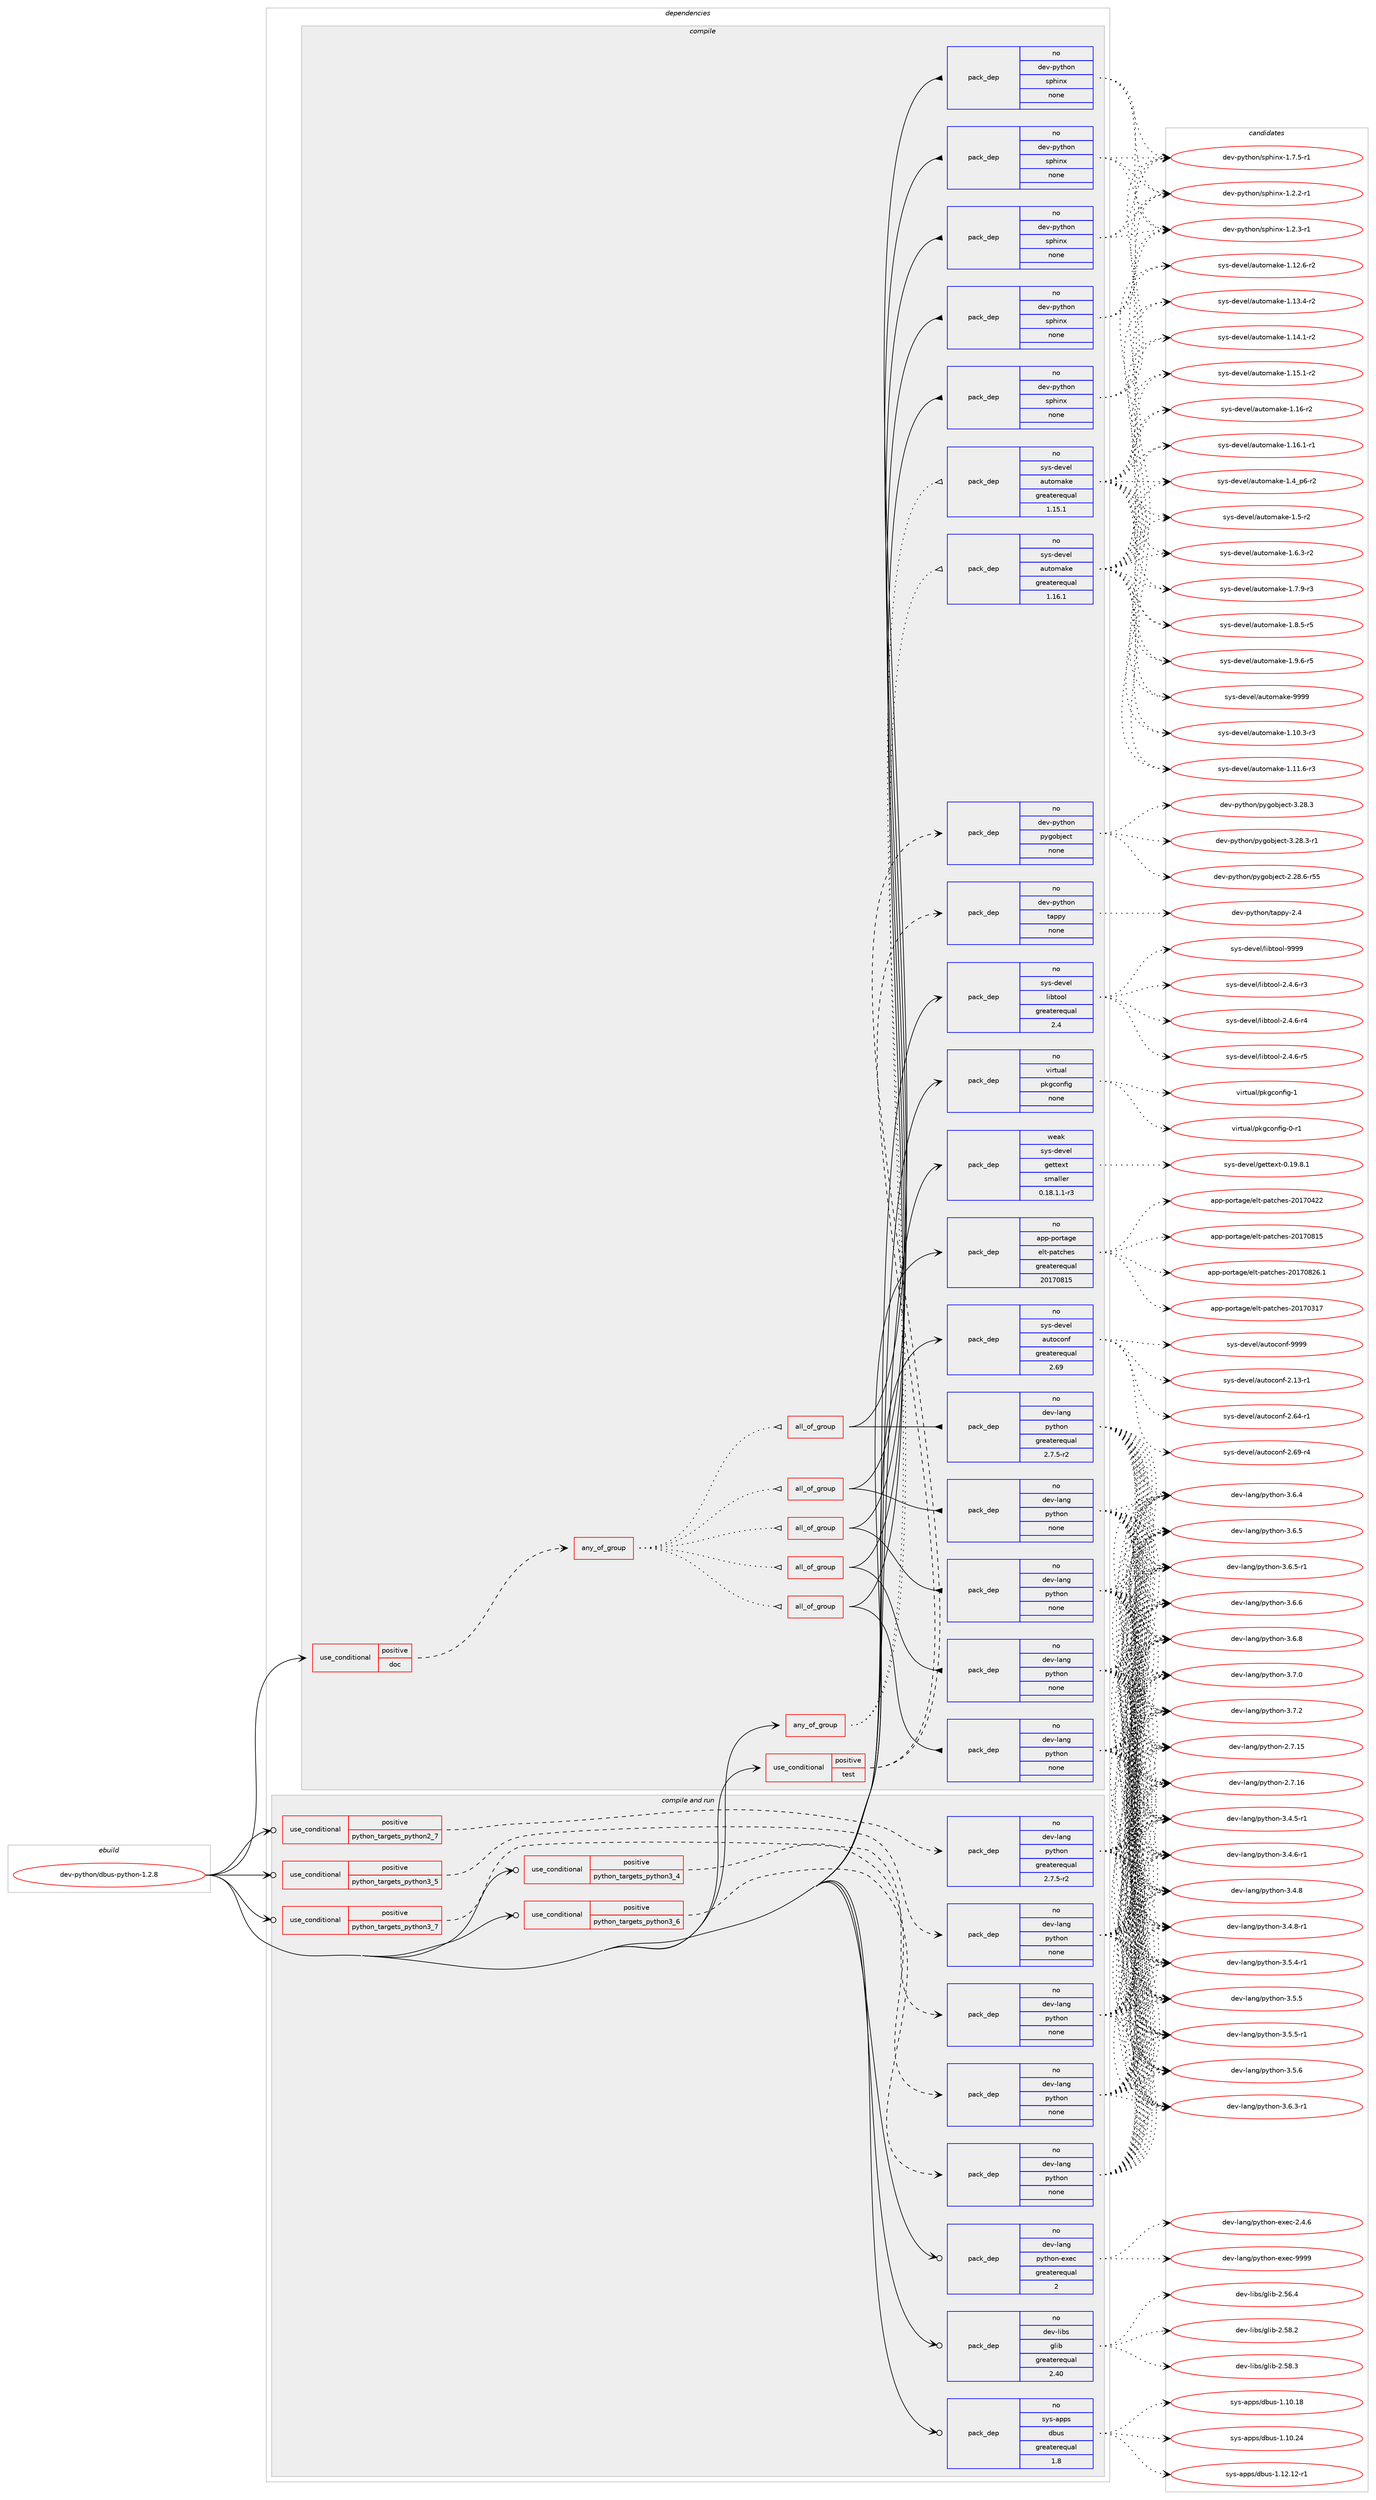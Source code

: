 digraph prolog {

# *************
# Graph options
# *************

newrank=true;
concentrate=true;
compound=true;
graph [rankdir=LR,fontname=Helvetica,fontsize=10,ranksep=1.5];#, ranksep=2.5, nodesep=0.2];
edge  [arrowhead=vee];
node  [fontname=Helvetica,fontsize=10];

# **********
# The ebuild
# **********

subgraph cluster_leftcol {
color=gray;
rank=same;
label=<<i>ebuild</i>>;
id [label="dev-python/dbus-python-1.2.8", color=red, width=4, href="../dev-python/dbus-python-1.2.8.svg"];
}

# ****************
# The dependencies
# ****************

subgraph cluster_midcol {
color=gray;
label=<<i>dependencies</i>>;
subgraph cluster_compile {
fillcolor="#eeeeee";
style=filled;
label=<<i>compile</i>>;
subgraph any22679 {
dependency1405418 [label=<<TABLE BORDER="0" CELLBORDER="1" CELLSPACING="0" CELLPADDING="4"><TR><TD CELLPADDING="10">any_of_group</TD></TR></TABLE>>, shape=none, color=red];subgraph pack1009062 {
dependency1405419 [label=<<TABLE BORDER="0" CELLBORDER="1" CELLSPACING="0" CELLPADDING="4" WIDTH="220"><TR><TD ROWSPAN="6" CELLPADDING="30">pack_dep</TD></TR><TR><TD WIDTH="110">no</TD></TR><TR><TD>sys-devel</TD></TR><TR><TD>automake</TD></TR><TR><TD>greaterequal</TD></TR><TR><TD>1.16.1</TD></TR></TABLE>>, shape=none, color=blue];
}
dependency1405418:e -> dependency1405419:w [weight=20,style="dotted",arrowhead="oinv"];
subgraph pack1009063 {
dependency1405420 [label=<<TABLE BORDER="0" CELLBORDER="1" CELLSPACING="0" CELLPADDING="4" WIDTH="220"><TR><TD ROWSPAN="6" CELLPADDING="30">pack_dep</TD></TR><TR><TD WIDTH="110">no</TD></TR><TR><TD>sys-devel</TD></TR><TR><TD>automake</TD></TR><TR><TD>greaterequal</TD></TR><TR><TD>1.15.1</TD></TR></TABLE>>, shape=none, color=blue];
}
dependency1405418:e -> dependency1405420:w [weight=20,style="dotted",arrowhead="oinv"];
}
id:e -> dependency1405418:w [weight=20,style="solid",arrowhead="vee"];
subgraph cond373107 {
dependency1405421 [label=<<TABLE BORDER="0" CELLBORDER="1" CELLSPACING="0" CELLPADDING="4"><TR><TD ROWSPAN="3" CELLPADDING="10">use_conditional</TD></TR><TR><TD>positive</TD></TR><TR><TD>doc</TD></TR></TABLE>>, shape=none, color=red];
subgraph any22680 {
dependency1405422 [label=<<TABLE BORDER="0" CELLBORDER="1" CELLSPACING="0" CELLPADDING="4"><TR><TD CELLPADDING="10">any_of_group</TD></TR></TABLE>>, shape=none, color=red];subgraph all573 {
dependency1405423 [label=<<TABLE BORDER="0" CELLBORDER="1" CELLSPACING="0" CELLPADDING="4"><TR><TD CELLPADDING="10">all_of_group</TD></TR></TABLE>>, shape=none, color=red];subgraph pack1009064 {
dependency1405424 [label=<<TABLE BORDER="0" CELLBORDER="1" CELLSPACING="0" CELLPADDING="4" WIDTH="220"><TR><TD ROWSPAN="6" CELLPADDING="30">pack_dep</TD></TR><TR><TD WIDTH="110">no</TD></TR><TR><TD>dev-lang</TD></TR><TR><TD>python</TD></TR><TR><TD>none</TD></TR><TR><TD></TD></TR></TABLE>>, shape=none, color=blue];
}
dependency1405423:e -> dependency1405424:w [weight=20,style="solid",arrowhead="inv"];
subgraph pack1009065 {
dependency1405425 [label=<<TABLE BORDER="0" CELLBORDER="1" CELLSPACING="0" CELLPADDING="4" WIDTH="220"><TR><TD ROWSPAN="6" CELLPADDING="30">pack_dep</TD></TR><TR><TD WIDTH="110">no</TD></TR><TR><TD>dev-python</TD></TR><TR><TD>sphinx</TD></TR><TR><TD>none</TD></TR><TR><TD></TD></TR></TABLE>>, shape=none, color=blue];
}
dependency1405423:e -> dependency1405425:w [weight=20,style="solid",arrowhead="inv"];
}
dependency1405422:e -> dependency1405423:w [weight=20,style="dotted",arrowhead="oinv"];
subgraph all574 {
dependency1405426 [label=<<TABLE BORDER="0" CELLBORDER="1" CELLSPACING="0" CELLPADDING="4"><TR><TD CELLPADDING="10">all_of_group</TD></TR></TABLE>>, shape=none, color=red];subgraph pack1009066 {
dependency1405427 [label=<<TABLE BORDER="0" CELLBORDER="1" CELLSPACING="0" CELLPADDING="4" WIDTH="220"><TR><TD ROWSPAN="6" CELLPADDING="30">pack_dep</TD></TR><TR><TD WIDTH="110">no</TD></TR><TR><TD>dev-lang</TD></TR><TR><TD>python</TD></TR><TR><TD>none</TD></TR><TR><TD></TD></TR></TABLE>>, shape=none, color=blue];
}
dependency1405426:e -> dependency1405427:w [weight=20,style="solid",arrowhead="inv"];
subgraph pack1009067 {
dependency1405428 [label=<<TABLE BORDER="0" CELLBORDER="1" CELLSPACING="0" CELLPADDING="4" WIDTH="220"><TR><TD ROWSPAN="6" CELLPADDING="30">pack_dep</TD></TR><TR><TD WIDTH="110">no</TD></TR><TR><TD>dev-python</TD></TR><TR><TD>sphinx</TD></TR><TR><TD>none</TD></TR><TR><TD></TD></TR></TABLE>>, shape=none, color=blue];
}
dependency1405426:e -> dependency1405428:w [weight=20,style="solid",arrowhead="inv"];
}
dependency1405422:e -> dependency1405426:w [weight=20,style="dotted",arrowhead="oinv"];
subgraph all575 {
dependency1405429 [label=<<TABLE BORDER="0" CELLBORDER="1" CELLSPACING="0" CELLPADDING="4"><TR><TD CELLPADDING="10">all_of_group</TD></TR></TABLE>>, shape=none, color=red];subgraph pack1009068 {
dependency1405430 [label=<<TABLE BORDER="0" CELLBORDER="1" CELLSPACING="0" CELLPADDING="4" WIDTH="220"><TR><TD ROWSPAN="6" CELLPADDING="30">pack_dep</TD></TR><TR><TD WIDTH="110">no</TD></TR><TR><TD>dev-lang</TD></TR><TR><TD>python</TD></TR><TR><TD>none</TD></TR><TR><TD></TD></TR></TABLE>>, shape=none, color=blue];
}
dependency1405429:e -> dependency1405430:w [weight=20,style="solid",arrowhead="inv"];
subgraph pack1009069 {
dependency1405431 [label=<<TABLE BORDER="0" CELLBORDER="1" CELLSPACING="0" CELLPADDING="4" WIDTH="220"><TR><TD ROWSPAN="6" CELLPADDING="30">pack_dep</TD></TR><TR><TD WIDTH="110">no</TD></TR><TR><TD>dev-python</TD></TR><TR><TD>sphinx</TD></TR><TR><TD>none</TD></TR><TR><TD></TD></TR></TABLE>>, shape=none, color=blue];
}
dependency1405429:e -> dependency1405431:w [weight=20,style="solid",arrowhead="inv"];
}
dependency1405422:e -> dependency1405429:w [weight=20,style="dotted",arrowhead="oinv"];
subgraph all576 {
dependency1405432 [label=<<TABLE BORDER="0" CELLBORDER="1" CELLSPACING="0" CELLPADDING="4"><TR><TD CELLPADDING="10">all_of_group</TD></TR></TABLE>>, shape=none, color=red];subgraph pack1009070 {
dependency1405433 [label=<<TABLE BORDER="0" CELLBORDER="1" CELLSPACING="0" CELLPADDING="4" WIDTH="220"><TR><TD ROWSPAN="6" CELLPADDING="30">pack_dep</TD></TR><TR><TD WIDTH="110">no</TD></TR><TR><TD>dev-lang</TD></TR><TR><TD>python</TD></TR><TR><TD>none</TD></TR><TR><TD></TD></TR></TABLE>>, shape=none, color=blue];
}
dependency1405432:e -> dependency1405433:w [weight=20,style="solid",arrowhead="inv"];
subgraph pack1009071 {
dependency1405434 [label=<<TABLE BORDER="0" CELLBORDER="1" CELLSPACING="0" CELLPADDING="4" WIDTH="220"><TR><TD ROWSPAN="6" CELLPADDING="30">pack_dep</TD></TR><TR><TD WIDTH="110">no</TD></TR><TR><TD>dev-python</TD></TR><TR><TD>sphinx</TD></TR><TR><TD>none</TD></TR><TR><TD></TD></TR></TABLE>>, shape=none, color=blue];
}
dependency1405432:e -> dependency1405434:w [weight=20,style="solid",arrowhead="inv"];
}
dependency1405422:e -> dependency1405432:w [weight=20,style="dotted",arrowhead="oinv"];
subgraph all577 {
dependency1405435 [label=<<TABLE BORDER="0" CELLBORDER="1" CELLSPACING="0" CELLPADDING="4"><TR><TD CELLPADDING="10">all_of_group</TD></TR></TABLE>>, shape=none, color=red];subgraph pack1009072 {
dependency1405436 [label=<<TABLE BORDER="0" CELLBORDER="1" CELLSPACING="0" CELLPADDING="4" WIDTH="220"><TR><TD ROWSPAN="6" CELLPADDING="30">pack_dep</TD></TR><TR><TD WIDTH="110">no</TD></TR><TR><TD>dev-lang</TD></TR><TR><TD>python</TD></TR><TR><TD>greaterequal</TD></TR><TR><TD>2.7.5-r2</TD></TR></TABLE>>, shape=none, color=blue];
}
dependency1405435:e -> dependency1405436:w [weight=20,style="solid",arrowhead="inv"];
subgraph pack1009073 {
dependency1405437 [label=<<TABLE BORDER="0" CELLBORDER="1" CELLSPACING="0" CELLPADDING="4" WIDTH="220"><TR><TD ROWSPAN="6" CELLPADDING="30">pack_dep</TD></TR><TR><TD WIDTH="110">no</TD></TR><TR><TD>dev-python</TD></TR><TR><TD>sphinx</TD></TR><TR><TD>none</TD></TR><TR><TD></TD></TR></TABLE>>, shape=none, color=blue];
}
dependency1405435:e -> dependency1405437:w [weight=20,style="solid",arrowhead="inv"];
}
dependency1405422:e -> dependency1405435:w [weight=20,style="dotted",arrowhead="oinv"];
}
dependency1405421:e -> dependency1405422:w [weight=20,style="dashed",arrowhead="vee"];
}
id:e -> dependency1405421:w [weight=20,style="solid",arrowhead="vee"];
subgraph cond373108 {
dependency1405438 [label=<<TABLE BORDER="0" CELLBORDER="1" CELLSPACING="0" CELLPADDING="4"><TR><TD ROWSPAN="3" CELLPADDING="10">use_conditional</TD></TR><TR><TD>positive</TD></TR><TR><TD>test</TD></TR></TABLE>>, shape=none, color=red];
subgraph pack1009074 {
dependency1405439 [label=<<TABLE BORDER="0" CELLBORDER="1" CELLSPACING="0" CELLPADDING="4" WIDTH="220"><TR><TD ROWSPAN="6" CELLPADDING="30">pack_dep</TD></TR><TR><TD WIDTH="110">no</TD></TR><TR><TD>dev-python</TD></TR><TR><TD>pygobject</TD></TR><TR><TD>none</TD></TR><TR><TD></TD></TR></TABLE>>, shape=none, color=blue];
}
dependency1405438:e -> dependency1405439:w [weight=20,style="dashed",arrowhead="vee"];
subgraph pack1009075 {
dependency1405440 [label=<<TABLE BORDER="0" CELLBORDER="1" CELLSPACING="0" CELLPADDING="4" WIDTH="220"><TR><TD ROWSPAN="6" CELLPADDING="30">pack_dep</TD></TR><TR><TD WIDTH="110">no</TD></TR><TR><TD>dev-python</TD></TR><TR><TD>tappy</TD></TR><TR><TD>none</TD></TR><TR><TD></TD></TR></TABLE>>, shape=none, color=blue];
}
dependency1405438:e -> dependency1405440:w [weight=20,style="dashed",arrowhead="vee"];
}
id:e -> dependency1405438:w [weight=20,style="solid",arrowhead="vee"];
subgraph pack1009076 {
dependency1405441 [label=<<TABLE BORDER="0" CELLBORDER="1" CELLSPACING="0" CELLPADDING="4" WIDTH="220"><TR><TD ROWSPAN="6" CELLPADDING="30">pack_dep</TD></TR><TR><TD WIDTH="110">no</TD></TR><TR><TD>app-portage</TD></TR><TR><TD>elt-patches</TD></TR><TR><TD>greaterequal</TD></TR><TR><TD>20170815</TD></TR></TABLE>>, shape=none, color=blue];
}
id:e -> dependency1405441:w [weight=20,style="solid",arrowhead="vee"];
subgraph pack1009077 {
dependency1405442 [label=<<TABLE BORDER="0" CELLBORDER="1" CELLSPACING="0" CELLPADDING="4" WIDTH="220"><TR><TD ROWSPAN="6" CELLPADDING="30">pack_dep</TD></TR><TR><TD WIDTH="110">no</TD></TR><TR><TD>sys-devel</TD></TR><TR><TD>autoconf</TD></TR><TR><TD>greaterequal</TD></TR><TR><TD>2.69</TD></TR></TABLE>>, shape=none, color=blue];
}
id:e -> dependency1405442:w [weight=20,style="solid",arrowhead="vee"];
subgraph pack1009078 {
dependency1405443 [label=<<TABLE BORDER="0" CELLBORDER="1" CELLSPACING="0" CELLPADDING="4" WIDTH="220"><TR><TD ROWSPAN="6" CELLPADDING="30">pack_dep</TD></TR><TR><TD WIDTH="110">no</TD></TR><TR><TD>sys-devel</TD></TR><TR><TD>libtool</TD></TR><TR><TD>greaterequal</TD></TR><TR><TD>2.4</TD></TR></TABLE>>, shape=none, color=blue];
}
id:e -> dependency1405443:w [weight=20,style="solid",arrowhead="vee"];
subgraph pack1009079 {
dependency1405444 [label=<<TABLE BORDER="0" CELLBORDER="1" CELLSPACING="0" CELLPADDING="4" WIDTH="220"><TR><TD ROWSPAN="6" CELLPADDING="30">pack_dep</TD></TR><TR><TD WIDTH="110">no</TD></TR><TR><TD>virtual</TD></TR><TR><TD>pkgconfig</TD></TR><TR><TD>none</TD></TR><TR><TD></TD></TR></TABLE>>, shape=none, color=blue];
}
id:e -> dependency1405444:w [weight=20,style="solid",arrowhead="vee"];
subgraph pack1009080 {
dependency1405445 [label=<<TABLE BORDER="0" CELLBORDER="1" CELLSPACING="0" CELLPADDING="4" WIDTH="220"><TR><TD ROWSPAN="6" CELLPADDING="30">pack_dep</TD></TR><TR><TD WIDTH="110">weak</TD></TR><TR><TD>sys-devel</TD></TR><TR><TD>gettext</TD></TR><TR><TD>smaller</TD></TR><TR><TD>0.18.1.1-r3</TD></TR></TABLE>>, shape=none, color=blue];
}
id:e -> dependency1405445:w [weight=20,style="solid",arrowhead="vee"];
}
subgraph cluster_compileandrun {
fillcolor="#eeeeee";
style=filled;
label=<<i>compile and run</i>>;
subgraph cond373109 {
dependency1405446 [label=<<TABLE BORDER="0" CELLBORDER="1" CELLSPACING="0" CELLPADDING="4"><TR><TD ROWSPAN="3" CELLPADDING="10">use_conditional</TD></TR><TR><TD>positive</TD></TR><TR><TD>python_targets_python2_7</TD></TR></TABLE>>, shape=none, color=red];
subgraph pack1009081 {
dependency1405447 [label=<<TABLE BORDER="0" CELLBORDER="1" CELLSPACING="0" CELLPADDING="4" WIDTH="220"><TR><TD ROWSPAN="6" CELLPADDING="30">pack_dep</TD></TR><TR><TD WIDTH="110">no</TD></TR><TR><TD>dev-lang</TD></TR><TR><TD>python</TD></TR><TR><TD>greaterequal</TD></TR><TR><TD>2.7.5-r2</TD></TR></TABLE>>, shape=none, color=blue];
}
dependency1405446:e -> dependency1405447:w [weight=20,style="dashed",arrowhead="vee"];
}
id:e -> dependency1405446:w [weight=20,style="solid",arrowhead="odotvee"];
subgraph cond373110 {
dependency1405448 [label=<<TABLE BORDER="0" CELLBORDER="1" CELLSPACING="0" CELLPADDING="4"><TR><TD ROWSPAN="3" CELLPADDING="10">use_conditional</TD></TR><TR><TD>positive</TD></TR><TR><TD>python_targets_python3_4</TD></TR></TABLE>>, shape=none, color=red];
subgraph pack1009082 {
dependency1405449 [label=<<TABLE BORDER="0" CELLBORDER="1" CELLSPACING="0" CELLPADDING="4" WIDTH="220"><TR><TD ROWSPAN="6" CELLPADDING="30">pack_dep</TD></TR><TR><TD WIDTH="110">no</TD></TR><TR><TD>dev-lang</TD></TR><TR><TD>python</TD></TR><TR><TD>none</TD></TR><TR><TD></TD></TR></TABLE>>, shape=none, color=blue];
}
dependency1405448:e -> dependency1405449:w [weight=20,style="dashed",arrowhead="vee"];
}
id:e -> dependency1405448:w [weight=20,style="solid",arrowhead="odotvee"];
subgraph cond373111 {
dependency1405450 [label=<<TABLE BORDER="0" CELLBORDER="1" CELLSPACING="0" CELLPADDING="4"><TR><TD ROWSPAN="3" CELLPADDING="10">use_conditional</TD></TR><TR><TD>positive</TD></TR><TR><TD>python_targets_python3_5</TD></TR></TABLE>>, shape=none, color=red];
subgraph pack1009083 {
dependency1405451 [label=<<TABLE BORDER="0" CELLBORDER="1" CELLSPACING="0" CELLPADDING="4" WIDTH="220"><TR><TD ROWSPAN="6" CELLPADDING="30">pack_dep</TD></TR><TR><TD WIDTH="110">no</TD></TR><TR><TD>dev-lang</TD></TR><TR><TD>python</TD></TR><TR><TD>none</TD></TR><TR><TD></TD></TR></TABLE>>, shape=none, color=blue];
}
dependency1405450:e -> dependency1405451:w [weight=20,style="dashed",arrowhead="vee"];
}
id:e -> dependency1405450:w [weight=20,style="solid",arrowhead="odotvee"];
subgraph cond373112 {
dependency1405452 [label=<<TABLE BORDER="0" CELLBORDER="1" CELLSPACING="0" CELLPADDING="4"><TR><TD ROWSPAN="3" CELLPADDING="10">use_conditional</TD></TR><TR><TD>positive</TD></TR><TR><TD>python_targets_python3_6</TD></TR></TABLE>>, shape=none, color=red];
subgraph pack1009084 {
dependency1405453 [label=<<TABLE BORDER="0" CELLBORDER="1" CELLSPACING="0" CELLPADDING="4" WIDTH="220"><TR><TD ROWSPAN="6" CELLPADDING="30">pack_dep</TD></TR><TR><TD WIDTH="110">no</TD></TR><TR><TD>dev-lang</TD></TR><TR><TD>python</TD></TR><TR><TD>none</TD></TR><TR><TD></TD></TR></TABLE>>, shape=none, color=blue];
}
dependency1405452:e -> dependency1405453:w [weight=20,style="dashed",arrowhead="vee"];
}
id:e -> dependency1405452:w [weight=20,style="solid",arrowhead="odotvee"];
subgraph cond373113 {
dependency1405454 [label=<<TABLE BORDER="0" CELLBORDER="1" CELLSPACING="0" CELLPADDING="4"><TR><TD ROWSPAN="3" CELLPADDING="10">use_conditional</TD></TR><TR><TD>positive</TD></TR><TR><TD>python_targets_python3_7</TD></TR></TABLE>>, shape=none, color=red];
subgraph pack1009085 {
dependency1405455 [label=<<TABLE BORDER="0" CELLBORDER="1" CELLSPACING="0" CELLPADDING="4" WIDTH="220"><TR><TD ROWSPAN="6" CELLPADDING="30">pack_dep</TD></TR><TR><TD WIDTH="110">no</TD></TR><TR><TD>dev-lang</TD></TR><TR><TD>python</TD></TR><TR><TD>none</TD></TR><TR><TD></TD></TR></TABLE>>, shape=none, color=blue];
}
dependency1405454:e -> dependency1405455:w [weight=20,style="dashed",arrowhead="vee"];
}
id:e -> dependency1405454:w [weight=20,style="solid",arrowhead="odotvee"];
subgraph pack1009086 {
dependency1405456 [label=<<TABLE BORDER="0" CELLBORDER="1" CELLSPACING="0" CELLPADDING="4" WIDTH="220"><TR><TD ROWSPAN="6" CELLPADDING="30">pack_dep</TD></TR><TR><TD WIDTH="110">no</TD></TR><TR><TD>dev-lang</TD></TR><TR><TD>python-exec</TD></TR><TR><TD>greaterequal</TD></TR><TR><TD>2</TD></TR></TABLE>>, shape=none, color=blue];
}
id:e -> dependency1405456:w [weight=20,style="solid",arrowhead="odotvee"];
subgraph pack1009087 {
dependency1405457 [label=<<TABLE BORDER="0" CELLBORDER="1" CELLSPACING="0" CELLPADDING="4" WIDTH="220"><TR><TD ROWSPAN="6" CELLPADDING="30">pack_dep</TD></TR><TR><TD WIDTH="110">no</TD></TR><TR><TD>dev-libs</TD></TR><TR><TD>glib</TD></TR><TR><TD>greaterequal</TD></TR><TR><TD>2.40</TD></TR></TABLE>>, shape=none, color=blue];
}
id:e -> dependency1405457:w [weight=20,style="solid",arrowhead="odotvee"];
subgraph pack1009088 {
dependency1405458 [label=<<TABLE BORDER="0" CELLBORDER="1" CELLSPACING="0" CELLPADDING="4" WIDTH="220"><TR><TD ROWSPAN="6" CELLPADDING="30">pack_dep</TD></TR><TR><TD WIDTH="110">no</TD></TR><TR><TD>sys-apps</TD></TR><TR><TD>dbus</TD></TR><TR><TD>greaterequal</TD></TR><TR><TD>1.8</TD></TR></TABLE>>, shape=none, color=blue];
}
id:e -> dependency1405458:w [weight=20,style="solid",arrowhead="odotvee"];
}
subgraph cluster_run {
fillcolor="#eeeeee";
style=filled;
label=<<i>run</i>>;
}
}

# **************
# The candidates
# **************

subgraph cluster_choices {
rank=same;
color=gray;
label=<<i>candidates</i>>;

subgraph choice1009062 {
color=black;
nodesep=1;
choice11512111545100101118101108479711711611110997107101454946494846514511451 [label="sys-devel/automake-1.10.3-r3", color=red, width=4,href="../sys-devel/automake-1.10.3-r3.svg"];
choice11512111545100101118101108479711711611110997107101454946494946544511451 [label="sys-devel/automake-1.11.6-r3", color=red, width=4,href="../sys-devel/automake-1.11.6-r3.svg"];
choice11512111545100101118101108479711711611110997107101454946495046544511450 [label="sys-devel/automake-1.12.6-r2", color=red, width=4,href="../sys-devel/automake-1.12.6-r2.svg"];
choice11512111545100101118101108479711711611110997107101454946495146524511450 [label="sys-devel/automake-1.13.4-r2", color=red, width=4,href="../sys-devel/automake-1.13.4-r2.svg"];
choice11512111545100101118101108479711711611110997107101454946495246494511450 [label="sys-devel/automake-1.14.1-r2", color=red, width=4,href="../sys-devel/automake-1.14.1-r2.svg"];
choice11512111545100101118101108479711711611110997107101454946495346494511450 [label="sys-devel/automake-1.15.1-r2", color=red, width=4,href="../sys-devel/automake-1.15.1-r2.svg"];
choice1151211154510010111810110847971171161111099710710145494649544511450 [label="sys-devel/automake-1.16-r2", color=red, width=4,href="../sys-devel/automake-1.16-r2.svg"];
choice11512111545100101118101108479711711611110997107101454946495446494511449 [label="sys-devel/automake-1.16.1-r1", color=red, width=4,href="../sys-devel/automake-1.16.1-r1.svg"];
choice115121115451001011181011084797117116111109971071014549465295112544511450 [label="sys-devel/automake-1.4_p6-r2", color=red, width=4,href="../sys-devel/automake-1.4_p6-r2.svg"];
choice11512111545100101118101108479711711611110997107101454946534511450 [label="sys-devel/automake-1.5-r2", color=red, width=4,href="../sys-devel/automake-1.5-r2.svg"];
choice115121115451001011181011084797117116111109971071014549465446514511450 [label="sys-devel/automake-1.6.3-r2", color=red, width=4,href="../sys-devel/automake-1.6.3-r2.svg"];
choice115121115451001011181011084797117116111109971071014549465546574511451 [label="sys-devel/automake-1.7.9-r3", color=red, width=4,href="../sys-devel/automake-1.7.9-r3.svg"];
choice115121115451001011181011084797117116111109971071014549465646534511453 [label="sys-devel/automake-1.8.5-r5", color=red, width=4,href="../sys-devel/automake-1.8.5-r5.svg"];
choice115121115451001011181011084797117116111109971071014549465746544511453 [label="sys-devel/automake-1.9.6-r5", color=red, width=4,href="../sys-devel/automake-1.9.6-r5.svg"];
choice115121115451001011181011084797117116111109971071014557575757 [label="sys-devel/automake-9999", color=red, width=4,href="../sys-devel/automake-9999.svg"];
dependency1405419:e -> choice11512111545100101118101108479711711611110997107101454946494846514511451:w [style=dotted,weight="100"];
dependency1405419:e -> choice11512111545100101118101108479711711611110997107101454946494946544511451:w [style=dotted,weight="100"];
dependency1405419:e -> choice11512111545100101118101108479711711611110997107101454946495046544511450:w [style=dotted,weight="100"];
dependency1405419:e -> choice11512111545100101118101108479711711611110997107101454946495146524511450:w [style=dotted,weight="100"];
dependency1405419:e -> choice11512111545100101118101108479711711611110997107101454946495246494511450:w [style=dotted,weight="100"];
dependency1405419:e -> choice11512111545100101118101108479711711611110997107101454946495346494511450:w [style=dotted,weight="100"];
dependency1405419:e -> choice1151211154510010111810110847971171161111099710710145494649544511450:w [style=dotted,weight="100"];
dependency1405419:e -> choice11512111545100101118101108479711711611110997107101454946495446494511449:w [style=dotted,weight="100"];
dependency1405419:e -> choice115121115451001011181011084797117116111109971071014549465295112544511450:w [style=dotted,weight="100"];
dependency1405419:e -> choice11512111545100101118101108479711711611110997107101454946534511450:w [style=dotted,weight="100"];
dependency1405419:e -> choice115121115451001011181011084797117116111109971071014549465446514511450:w [style=dotted,weight="100"];
dependency1405419:e -> choice115121115451001011181011084797117116111109971071014549465546574511451:w [style=dotted,weight="100"];
dependency1405419:e -> choice115121115451001011181011084797117116111109971071014549465646534511453:w [style=dotted,weight="100"];
dependency1405419:e -> choice115121115451001011181011084797117116111109971071014549465746544511453:w [style=dotted,weight="100"];
dependency1405419:e -> choice115121115451001011181011084797117116111109971071014557575757:w [style=dotted,weight="100"];
}
subgraph choice1009063 {
color=black;
nodesep=1;
choice11512111545100101118101108479711711611110997107101454946494846514511451 [label="sys-devel/automake-1.10.3-r3", color=red, width=4,href="../sys-devel/automake-1.10.3-r3.svg"];
choice11512111545100101118101108479711711611110997107101454946494946544511451 [label="sys-devel/automake-1.11.6-r3", color=red, width=4,href="../sys-devel/automake-1.11.6-r3.svg"];
choice11512111545100101118101108479711711611110997107101454946495046544511450 [label="sys-devel/automake-1.12.6-r2", color=red, width=4,href="../sys-devel/automake-1.12.6-r2.svg"];
choice11512111545100101118101108479711711611110997107101454946495146524511450 [label="sys-devel/automake-1.13.4-r2", color=red, width=4,href="../sys-devel/automake-1.13.4-r2.svg"];
choice11512111545100101118101108479711711611110997107101454946495246494511450 [label="sys-devel/automake-1.14.1-r2", color=red, width=4,href="../sys-devel/automake-1.14.1-r2.svg"];
choice11512111545100101118101108479711711611110997107101454946495346494511450 [label="sys-devel/automake-1.15.1-r2", color=red, width=4,href="../sys-devel/automake-1.15.1-r2.svg"];
choice1151211154510010111810110847971171161111099710710145494649544511450 [label="sys-devel/automake-1.16-r2", color=red, width=4,href="../sys-devel/automake-1.16-r2.svg"];
choice11512111545100101118101108479711711611110997107101454946495446494511449 [label="sys-devel/automake-1.16.1-r1", color=red, width=4,href="../sys-devel/automake-1.16.1-r1.svg"];
choice115121115451001011181011084797117116111109971071014549465295112544511450 [label="sys-devel/automake-1.4_p6-r2", color=red, width=4,href="../sys-devel/automake-1.4_p6-r2.svg"];
choice11512111545100101118101108479711711611110997107101454946534511450 [label="sys-devel/automake-1.5-r2", color=red, width=4,href="../sys-devel/automake-1.5-r2.svg"];
choice115121115451001011181011084797117116111109971071014549465446514511450 [label="sys-devel/automake-1.6.3-r2", color=red, width=4,href="../sys-devel/automake-1.6.3-r2.svg"];
choice115121115451001011181011084797117116111109971071014549465546574511451 [label="sys-devel/automake-1.7.9-r3", color=red, width=4,href="../sys-devel/automake-1.7.9-r3.svg"];
choice115121115451001011181011084797117116111109971071014549465646534511453 [label="sys-devel/automake-1.8.5-r5", color=red, width=4,href="../sys-devel/automake-1.8.5-r5.svg"];
choice115121115451001011181011084797117116111109971071014549465746544511453 [label="sys-devel/automake-1.9.6-r5", color=red, width=4,href="../sys-devel/automake-1.9.6-r5.svg"];
choice115121115451001011181011084797117116111109971071014557575757 [label="sys-devel/automake-9999", color=red, width=4,href="../sys-devel/automake-9999.svg"];
dependency1405420:e -> choice11512111545100101118101108479711711611110997107101454946494846514511451:w [style=dotted,weight="100"];
dependency1405420:e -> choice11512111545100101118101108479711711611110997107101454946494946544511451:w [style=dotted,weight="100"];
dependency1405420:e -> choice11512111545100101118101108479711711611110997107101454946495046544511450:w [style=dotted,weight="100"];
dependency1405420:e -> choice11512111545100101118101108479711711611110997107101454946495146524511450:w [style=dotted,weight="100"];
dependency1405420:e -> choice11512111545100101118101108479711711611110997107101454946495246494511450:w [style=dotted,weight="100"];
dependency1405420:e -> choice11512111545100101118101108479711711611110997107101454946495346494511450:w [style=dotted,weight="100"];
dependency1405420:e -> choice1151211154510010111810110847971171161111099710710145494649544511450:w [style=dotted,weight="100"];
dependency1405420:e -> choice11512111545100101118101108479711711611110997107101454946495446494511449:w [style=dotted,weight="100"];
dependency1405420:e -> choice115121115451001011181011084797117116111109971071014549465295112544511450:w [style=dotted,weight="100"];
dependency1405420:e -> choice11512111545100101118101108479711711611110997107101454946534511450:w [style=dotted,weight="100"];
dependency1405420:e -> choice115121115451001011181011084797117116111109971071014549465446514511450:w [style=dotted,weight="100"];
dependency1405420:e -> choice115121115451001011181011084797117116111109971071014549465546574511451:w [style=dotted,weight="100"];
dependency1405420:e -> choice115121115451001011181011084797117116111109971071014549465646534511453:w [style=dotted,weight="100"];
dependency1405420:e -> choice115121115451001011181011084797117116111109971071014549465746544511453:w [style=dotted,weight="100"];
dependency1405420:e -> choice115121115451001011181011084797117116111109971071014557575757:w [style=dotted,weight="100"];
}
subgraph choice1009064 {
color=black;
nodesep=1;
choice10010111845108971101034711212111610411111045504655464953 [label="dev-lang/python-2.7.15", color=red, width=4,href="../dev-lang/python-2.7.15.svg"];
choice10010111845108971101034711212111610411111045504655464954 [label="dev-lang/python-2.7.16", color=red, width=4,href="../dev-lang/python-2.7.16.svg"];
choice1001011184510897110103471121211161041111104551465246534511449 [label="dev-lang/python-3.4.5-r1", color=red, width=4,href="../dev-lang/python-3.4.5-r1.svg"];
choice1001011184510897110103471121211161041111104551465246544511449 [label="dev-lang/python-3.4.6-r1", color=red, width=4,href="../dev-lang/python-3.4.6-r1.svg"];
choice100101118451089711010347112121116104111110455146524656 [label="dev-lang/python-3.4.8", color=red, width=4,href="../dev-lang/python-3.4.8.svg"];
choice1001011184510897110103471121211161041111104551465246564511449 [label="dev-lang/python-3.4.8-r1", color=red, width=4,href="../dev-lang/python-3.4.8-r1.svg"];
choice1001011184510897110103471121211161041111104551465346524511449 [label="dev-lang/python-3.5.4-r1", color=red, width=4,href="../dev-lang/python-3.5.4-r1.svg"];
choice100101118451089711010347112121116104111110455146534653 [label="dev-lang/python-3.5.5", color=red, width=4,href="../dev-lang/python-3.5.5.svg"];
choice1001011184510897110103471121211161041111104551465346534511449 [label="dev-lang/python-3.5.5-r1", color=red, width=4,href="../dev-lang/python-3.5.5-r1.svg"];
choice100101118451089711010347112121116104111110455146534654 [label="dev-lang/python-3.5.6", color=red, width=4,href="../dev-lang/python-3.5.6.svg"];
choice1001011184510897110103471121211161041111104551465446514511449 [label="dev-lang/python-3.6.3-r1", color=red, width=4,href="../dev-lang/python-3.6.3-r1.svg"];
choice100101118451089711010347112121116104111110455146544652 [label="dev-lang/python-3.6.4", color=red, width=4,href="../dev-lang/python-3.6.4.svg"];
choice100101118451089711010347112121116104111110455146544653 [label="dev-lang/python-3.6.5", color=red, width=4,href="../dev-lang/python-3.6.5.svg"];
choice1001011184510897110103471121211161041111104551465446534511449 [label="dev-lang/python-3.6.5-r1", color=red, width=4,href="../dev-lang/python-3.6.5-r1.svg"];
choice100101118451089711010347112121116104111110455146544654 [label="dev-lang/python-3.6.6", color=red, width=4,href="../dev-lang/python-3.6.6.svg"];
choice100101118451089711010347112121116104111110455146544656 [label="dev-lang/python-3.6.8", color=red, width=4,href="../dev-lang/python-3.6.8.svg"];
choice100101118451089711010347112121116104111110455146554648 [label="dev-lang/python-3.7.0", color=red, width=4,href="../dev-lang/python-3.7.0.svg"];
choice100101118451089711010347112121116104111110455146554650 [label="dev-lang/python-3.7.2", color=red, width=4,href="../dev-lang/python-3.7.2.svg"];
dependency1405424:e -> choice10010111845108971101034711212111610411111045504655464953:w [style=dotted,weight="100"];
dependency1405424:e -> choice10010111845108971101034711212111610411111045504655464954:w [style=dotted,weight="100"];
dependency1405424:e -> choice1001011184510897110103471121211161041111104551465246534511449:w [style=dotted,weight="100"];
dependency1405424:e -> choice1001011184510897110103471121211161041111104551465246544511449:w [style=dotted,weight="100"];
dependency1405424:e -> choice100101118451089711010347112121116104111110455146524656:w [style=dotted,weight="100"];
dependency1405424:e -> choice1001011184510897110103471121211161041111104551465246564511449:w [style=dotted,weight="100"];
dependency1405424:e -> choice1001011184510897110103471121211161041111104551465346524511449:w [style=dotted,weight="100"];
dependency1405424:e -> choice100101118451089711010347112121116104111110455146534653:w [style=dotted,weight="100"];
dependency1405424:e -> choice1001011184510897110103471121211161041111104551465346534511449:w [style=dotted,weight="100"];
dependency1405424:e -> choice100101118451089711010347112121116104111110455146534654:w [style=dotted,weight="100"];
dependency1405424:e -> choice1001011184510897110103471121211161041111104551465446514511449:w [style=dotted,weight="100"];
dependency1405424:e -> choice100101118451089711010347112121116104111110455146544652:w [style=dotted,weight="100"];
dependency1405424:e -> choice100101118451089711010347112121116104111110455146544653:w [style=dotted,weight="100"];
dependency1405424:e -> choice1001011184510897110103471121211161041111104551465446534511449:w [style=dotted,weight="100"];
dependency1405424:e -> choice100101118451089711010347112121116104111110455146544654:w [style=dotted,weight="100"];
dependency1405424:e -> choice100101118451089711010347112121116104111110455146544656:w [style=dotted,weight="100"];
dependency1405424:e -> choice100101118451089711010347112121116104111110455146554648:w [style=dotted,weight="100"];
dependency1405424:e -> choice100101118451089711010347112121116104111110455146554650:w [style=dotted,weight="100"];
}
subgraph choice1009065 {
color=black;
nodesep=1;
choice10010111845112121116104111110471151121041051101204549465046504511449 [label="dev-python/sphinx-1.2.2-r1", color=red, width=4,href="../dev-python/sphinx-1.2.2-r1.svg"];
choice10010111845112121116104111110471151121041051101204549465046514511449 [label="dev-python/sphinx-1.2.3-r1", color=red, width=4,href="../dev-python/sphinx-1.2.3-r1.svg"];
choice10010111845112121116104111110471151121041051101204549465546534511449 [label="dev-python/sphinx-1.7.5-r1", color=red, width=4,href="../dev-python/sphinx-1.7.5-r1.svg"];
dependency1405425:e -> choice10010111845112121116104111110471151121041051101204549465046504511449:w [style=dotted,weight="100"];
dependency1405425:e -> choice10010111845112121116104111110471151121041051101204549465046514511449:w [style=dotted,weight="100"];
dependency1405425:e -> choice10010111845112121116104111110471151121041051101204549465546534511449:w [style=dotted,weight="100"];
}
subgraph choice1009066 {
color=black;
nodesep=1;
choice10010111845108971101034711212111610411111045504655464953 [label="dev-lang/python-2.7.15", color=red, width=4,href="../dev-lang/python-2.7.15.svg"];
choice10010111845108971101034711212111610411111045504655464954 [label="dev-lang/python-2.7.16", color=red, width=4,href="../dev-lang/python-2.7.16.svg"];
choice1001011184510897110103471121211161041111104551465246534511449 [label="dev-lang/python-3.4.5-r1", color=red, width=4,href="../dev-lang/python-3.4.5-r1.svg"];
choice1001011184510897110103471121211161041111104551465246544511449 [label="dev-lang/python-3.4.6-r1", color=red, width=4,href="../dev-lang/python-3.4.6-r1.svg"];
choice100101118451089711010347112121116104111110455146524656 [label="dev-lang/python-3.4.8", color=red, width=4,href="../dev-lang/python-3.4.8.svg"];
choice1001011184510897110103471121211161041111104551465246564511449 [label="dev-lang/python-3.4.8-r1", color=red, width=4,href="../dev-lang/python-3.4.8-r1.svg"];
choice1001011184510897110103471121211161041111104551465346524511449 [label="dev-lang/python-3.5.4-r1", color=red, width=4,href="../dev-lang/python-3.5.4-r1.svg"];
choice100101118451089711010347112121116104111110455146534653 [label="dev-lang/python-3.5.5", color=red, width=4,href="../dev-lang/python-3.5.5.svg"];
choice1001011184510897110103471121211161041111104551465346534511449 [label="dev-lang/python-3.5.5-r1", color=red, width=4,href="../dev-lang/python-3.5.5-r1.svg"];
choice100101118451089711010347112121116104111110455146534654 [label="dev-lang/python-3.5.6", color=red, width=4,href="../dev-lang/python-3.5.6.svg"];
choice1001011184510897110103471121211161041111104551465446514511449 [label="dev-lang/python-3.6.3-r1", color=red, width=4,href="../dev-lang/python-3.6.3-r1.svg"];
choice100101118451089711010347112121116104111110455146544652 [label="dev-lang/python-3.6.4", color=red, width=4,href="../dev-lang/python-3.6.4.svg"];
choice100101118451089711010347112121116104111110455146544653 [label="dev-lang/python-3.6.5", color=red, width=4,href="../dev-lang/python-3.6.5.svg"];
choice1001011184510897110103471121211161041111104551465446534511449 [label="dev-lang/python-3.6.5-r1", color=red, width=4,href="../dev-lang/python-3.6.5-r1.svg"];
choice100101118451089711010347112121116104111110455146544654 [label="dev-lang/python-3.6.6", color=red, width=4,href="../dev-lang/python-3.6.6.svg"];
choice100101118451089711010347112121116104111110455146544656 [label="dev-lang/python-3.6.8", color=red, width=4,href="../dev-lang/python-3.6.8.svg"];
choice100101118451089711010347112121116104111110455146554648 [label="dev-lang/python-3.7.0", color=red, width=4,href="../dev-lang/python-3.7.0.svg"];
choice100101118451089711010347112121116104111110455146554650 [label="dev-lang/python-3.7.2", color=red, width=4,href="../dev-lang/python-3.7.2.svg"];
dependency1405427:e -> choice10010111845108971101034711212111610411111045504655464953:w [style=dotted,weight="100"];
dependency1405427:e -> choice10010111845108971101034711212111610411111045504655464954:w [style=dotted,weight="100"];
dependency1405427:e -> choice1001011184510897110103471121211161041111104551465246534511449:w [style=dotted,weight="100"];
dependency1405427:e -> choice1001011184510897110103471121211161041111104551465246544511449:w [style=dotted,weight="100"];
dependency1405427:e -> choice100101118451089711010347112121116104111110455146524656:w [style=dotted,weight="100"];
dependency1405427:e -> choice1001011184510897110103471121211161041111104551465246564511449:w [style=dotted,weight="100"];
dependency1405427:e -> choice1001011184510897110103471121211161041111104551465346524511449:w [style=dotted,weight="100"];
dependency1405427:e -> choice100101118451089711010347112121116104111110455146534653:w [style=dotted,weight="100"];
dependency1405427:e -> choice1001011184510897110103471121211161041111104551465346534511449:w [style=dotted,weight="100"];
dependency1405427:e -> choice100101118451089711010347112121116104111110455146534654:w [style=dotted,weight="100"];
dependency1405427:e -> choice1001011184510897110103471121211161041111104551465446514511449:w [style=dotted,weight="100"];
dependency1405427:e -> choice100101118451089711010347112121116104111110455146544652:w [style=dotted,weight="100"];
dependency1405427:e -> choice100101118451089711010347112121116104111110455146544653:w [style=dotted,weight="100"];
dependency1405427:e -> choice1001011184510897110103471121211161041111104551465446534511449:w [style=dotted,weight="100"];
dependency1405427:e -> choice100101118451089711010347112121116104111110455146544654:w [style=dotted,weight="100"];
dependency1405427:e -> choice100101118451089711010347112121116104111110455146544656:w [style=dotted,weight="100"];
dependency1405427:e -> choice100101118451089711010347112121116104111110455146554648:w [style=dotted,weight="100"];
dependency1405427:e -> choice100101118451089711010347112121116104111110455146554650:w [style=dotted,weight="100"];
}
subgraph choice1009067 {
color=black;
nodesep=1;
choice10010111845112121116104111110471151121041051101204549465046504511449 [label="dev-python/sphinx-1.2.2-r1", color=red, width=4,href="../dev-python/sphinx-1.2.2-r1.svg"];
choice10010111845112121116104111110471151121041051101204549465046514511449 [label="dev-python/sphinx-1.2.3-r1", color=red, width=4,href="../dev-python/sphinx-1.2.3-r1.svg"];
choice10010111845112121116104111110471151121041051101204549465546534511449 [label="dev-python/sphinx-1.7.5-r1", color=red, width=4,href="../dev-python/sphinx-1.7.5-r1.svg"];
dependency1405428:e -> choice10010111845112121116104111110471151121041051101204549465046504511449:w [style=dotted,weight="100"];
dependency1405428:e -> choice10010111845112121116104111110471151121041051101204549465046514511449:w [style=dotted,weight="100"];
dependency1405428:e -> choice10010111845112121116104111110471151121041051101204549465546534511449:w [style=dotted,weight="100"];
}
subgraph choice1009068 {
color=black;
nodesep=1;
choice10010111845108971101034711212111610411111045504655464953 [label="dev-lang/python-2.7.15", color=red, width=4,href="../dev-lang/python-2.7.15.svg"];
choice10010111845108971101034711212111610411111045504655464954 [label="dev-lang/python-2.7.16", color=red, width=4,href="../dev-lang/python-2.7.16.svg"];
choice1001011184510897110103471121211161041111104551465246534511449 [label="dev-lang/python-3.4.5-r1", color=red, width=4,href="../dev-lang/python-3.4.5-r1.svg"];
choice1001011184510897110103471121211161041111104551465246544511449 [label="dev-lang/python-3.4.6-r1", color=red, width=4,href="../dev-lang/python-3.4.6-r1.svg"];
choice100101118451089711010347112121116104111110455146524656 [label="dev-lang/python-3.4.8", color=red, width=4,href="../dev-lang/python-3.4.8.svg"];
choice1001011184510897110103471121211161041111104551465246564511449 [label="dev-lang/python-3.4.8-r1", color=red, width=4,href="../dev-lang/python-3.4.8-r1.svg"];
choice1001011184510897110103471121211161041111104551465346524511449 [label="dev-lang/python-3.5.4-r1", color=red, width=4,href="../dev-lang/python-3.5.4-r1.svg"];
choice100101118451089711010347112121116104111110455146534653 [label="dev-lang/python-3.5.5", color=red, width=4,href="../dev-lang/python-3.5.5.svg"];
choice1001011184510897110103471121211161041111104551465346534511449 [label="dev-lang/python-3.5.5-r1", color=red, width=4,href="../dev-lang/python-3.5.5-r1.svg"];
choice100101118451089711010347112121116104111110455146534654 [label="dev-lang/python-3.5.6", color=red, width=4,href="../dev-lang/python-3.5.6.svg"];
choice1001011184510897110103471121211161041111104551465446514511449 [label="dev-lang/python-3.6.3-r1", color=red, width=4,href="../dev-lang/python-3.6.3-r1.svg"];
choice100101118451089711010347112121116104111110455146544652 [label="dev-lang/python-3.6.4", color=red, width=4,href="../dev-lang/python-3.6.4.svg"];
choice100101118451089711010347112121116104111110455146544653 [label="dev-lang/python-3.6.5", color=red, width=4,href="../dev-lang/python-3.6.5.svg"];
choice1001011184510897110103471121211161041111104551465446534511449 [label="dev-lang/python-3.6.5-r1", color=red, width=4,href="../dev-lang/python-3.6.5-r1.svg"];
choice100101118451089711010347112121116104111110455146544654 [label="dev-lang/python-3.6.6", color=red, width=4,href="../dev-lang/python-3.6.6.svg"];
choice100101118451089711010347112121116104111110455146544656 [label="dev-lang/python-3.6.8", color=red, width=4,href="../dev-lang/python-3.6.8.svg"];
choice100101118451089711010347112121116104111110455146554648 [label="dev-lang/python-3.7.0", color=red, width=4,href="../dev-lang/python-3.7.0.svg"];
choice100101118451089711010347112121116104111110455146554650 [label="dev-lang/python-3.7.2", color=red, width=4,href="../dev-lang/python-3.7.2.svg"];
dependency1405430:e -> choice10010111845108971101034711212111610411111045504655464953:w [style=dotted,weight="100"];
dependency1405430:e -> choice10010111845108971101034711212111610411111045504655464954:w [style=dotted,weight="100"];
dependency1405430:e -> choice1001011184510897110103471121211161041111104551465246534511449:w [style=dotted,weight="100"];
dependency1405430:e -> choice1001011184510897110103471121211161041111104551465246544511449:w [style=dotted,weight="100"];
dependency1405430:e -> choice100101118451089711010347112121116104111110455146524656:w [style=dotted,weight="100"];
dependency1405430:e -> choice1001011184510897110103471121211161041111104551465246564511449:w [style=dotted,weight="100"];
dependency1405430:e -> choice1001011184510897110103471121211161041111104551465346524511449:w [style=dotted,weight="100"];
dependency1405430:e -> choice100101118451089711010347112121116104111110455146534653:w [style=dotted,weight="100"];
dependency1405430:e -> choice1001011184510897110103471121211161041111104551465346534511449:w [style=dotted,weight="100"];
dependency1405430:e -> choice100101118451089711010347112121116104111110455146534654:w [style=dotted,weight="100"];
dependency1405430:e -> choice1001011184510897110103471121211161041111104551465446514511449:w [style=dotted,weight="100"];
dependency1405430:e -> choice100101118451089711010347112121116104111110455146544652:w [style=dotted,weight="100"];
dependency1405430:e -> choice100101118451089711010347112121116104111110455146544653:w [style=dotted,weight="100"];
dependency1405430:e -> choice1001011184510897110103471121211161041111104551465446534511449:w [style=dotted,weight="100"];
dependency1405430:e -> choice100101118451089711010347112121116104111110455146544654:w [style=dotted,weight="100"];
dependency1405430:e -> choice100101118451089711010347112121116104111110455146544656:w [style=dotted,weight="100"];
dependency1405430:e -> choice100101118451089711010347112121116104111110455146554648:w [style=dotted,weight="100"];
dependency1405430:e -> choice100101118451089711010347112121116104111110455146554650:w [style=dotted,weight="100"];
}
subgraph choice1009069 {
color=black;
nodesep=1;
choice10010111845112121116104111110471151121041051101204549465046504511449 [label="dev-python/sphinx-1.2.2-r1", color=red, width=4,href="../dev-python/sphinx-1.2.2-r1.svg"];
choice10010111845112121116104111110471151121041051101204549465046514511449 [label="dev-python/sphinx-1.2.3-r1", color=red, width=4,href="../dev-python/sphinx-1.2.3-r1.svg"];
choice10010111845112121116104111110471151121041051101204549465546534511449 [label="dev-python/sphinx-1.7.5-r1", color=red, width=4,href="../dev-python/sphinx-1.7.5-r1.svg"];
dependency1405431:e -> choice10010111845112121116104111110471151121041051101204549465046504511449:w [style=dotted,weight="100"];
dependency1405431:e -> choice10010111845112121116104111110471151121041051101204549465046514511449:w [style=dotted,weight="100"];
dependency1405431:e -> choice10010111845112121116104111110471151121041051101204549465546534511449:w [style=dotted,weight="100"];
}
subgraph choice1009070 {
color=black;
nodesep=1;
choice10010111845108971101034711212111610411111045504655464953 [label="dev-lang/python-2.7.15", color=red, width=4,href="../dev-lang/python-2.7.15.svg"];
choice10010111845108971101034711212111610411111045504655464954 [label="dev-lang/python-2.7.16", color=red, width=4,href="../dev-lang/python-2.7.16.svg"];
choice1001011184510897110103471121211161041111104551465246534511449 [label="dev-lang/python-3.4.5-r1", color=red, width=4,href="../dev-lang/python-3.4.5-r1.svg"];
choice1001011184510897110103471121211161041111104551465246544511449 [label="dev-lang/python-3.4.6-r1", color=red, width=4,href="../dev-lang/python-3.4.6-r1.svg"];
choice100101118451089711010347112121116104111110455146524656 [label="dev-lang/python-3.4.8", color=red, width=4,href="../dev-lang/python-3.4.8.svg"];
choice1001011184510897110103471121211161041111104551465246564511449 [label="dev-lang/python-3.4.8-r1", color=red, width=4,href="../dev-lang/python-3.4.8-r1.svg"];
choice1001011184510897110103471121211161041111104551465346524511449 [label="dev-lang/python-3.5.4-r1", color=red, width=4,href="../dev-lang/python-3.5.4-r1.svg"];
choice100101118451089711010347112121116104111110455146534653 [label="dev-lang/python-3.5.5", color=red, width=4,href="../dev-lang/python-3.5.5.svg"];
choice1001011184510897110103471121211161041111104551465346534511449 [label="dev-lang/python-3.5.5-r1", color=red, width=4,href="../dev-lang/python-3.5.5-r1.svg"];
choice100101118451089711010347112121116104111110455146534654 [label="dev-lang/python-3.5.6", color=red, width=4,href="../dev-lang/python-3.5.6.svg"];
choice1001011184510897110103471121211161041111104551465446514511449 [label="dev-lang/python-3.6.3-r1", color=red, width=4,href="../dev-lang/python-3.6.3-r1.svg"];
choice100101118451089711010347112121116104111110455146544652 [label="dev-lang/python-3.6.4", color=red, width=4,href="../dev-lang/python-3.6.4.svg"];
choice100101118451089711010347112121116104111110455146544653 [label="dev-lang/python-3.6.5", color=red, width=4,href="../dev-lang/python-3.6.5.svg"];
choice1001011184510897110103471121211161041111104551465446534511449 [label="dev-lang/python-3.6.5-r1", color=red, width=4,href="../dev-lang/python-3.6.5-r1.svg"];
choice100101118451089711010347112121116104111110455146544654 [label="dev-lang/python-3.6.6", color=red, width=4,href="../dev-lang/python-3.6.6.svg"];
choice100101118451089711010347112121116104111110455146544656 [label="dev-lang/python-3.6.8", color=red, width=4,href="../dev-lang/python-3.6.8.svg"];
choice100101118451089711010347112121116104111110455146554648 [label="dev-lang/python-3.7.0", color=red, width=4,href="../dev-lang/python-3.7.0.svg"];
choice100101118451089711010347112121116104111110455146554650 [label="dev-lang/python-3.7.2", color=red, width=4,href="../dev-lang/python-3.7.2.svg"];
dependency1405433:e -> choice10010111845108971101034711212111610411111045504655464953:w [style=dotted,weight="100"];
dependency1405433:e -> choice10010111845108971101034711212111610411111045504655464954:w [style=dotted,weight="100"];
dependency1405433:e -> choice1001011184510897110103471121211161041111104551465246534511449:w [style=dotted,weight="100"];
dependency1405433:e -> choice1001011184510897110103471121211161041111104551465246544511449:w [style=dotted,weight="100"];
dependency1405433:e -> choice100101118451089711010347112121116104111110455146524656:w [style=dotted,weight="100"];
dependency1405433:e -> choice1001011184510897110103471121211161041111104551465246564511449:w [style=dotted,weight="100"];
dependency1405433:e -> choice1001011184510897110103471121211161041111104551465346524511449:w [style=dotted,weight="100"];
dependency1405433:e -> choice100101118451089711010347112121116104111110455146534653:w [style=dotted,weight="100"];
dependency1405433:e -> choice1001011184510897110103471121211161041111104551465346534511449:w [style=dotted,weight="100"];
dependency1405433:e -> choice100101118451089711010347112121116104111110455146534654:w [style=dotted,weight="100"];
dependency1405433:e -> choice1001011184510897110103471121211161041111104551465446514511449:w [style=dotted,weight="100"];
dependency1405433:e -> choice100101118451089711010347112121116104111110455146544652:w [style=dotted,weight="100"];
dependency1405433:e -> choice100101118451089711010347112121116104111110455146544653:w [style=dotted,weight="100"];
dependency1405433:e -> choice1001011184510897110103471121211161041111104551465446534511449:w [style=dotted,weight="100"];
dependency1405433:e -> choice100101118451089711010347112121116104111110455146544654:w [style=dotted,weight="100"];
dependency1405433:e -> choice100101118451089711010347112121116104111110455146544656:w [style=dotted,weight="100"];
dependency1405433:e -> choice100101118451089711010347112121116104111110455146554648:w [style=dotted,weight="100"];
dependency1405433:e -> choice100101118451089711010347112121116104111110455146554650:w [style=dotted,weight="100"];
}
subgraph choice1009071 {
color=black;
nodesep=1;
choice10010111845112121116104111110471151121041051101204549465046504511449 [label="dev-python/sphinx-1.2.2-r1", color=red, width=4,href="../dev-python/sphinx-1.2.2-r1.svg"];
choice10010111845112121116104111110471151121041051101204549465046514511449 [label="dev-python/sphinx-1.2.3-r1", color=red, width=4,href="../dev-python/sphinx-1.2.3-r1.svg"];
choice10010111845112121116104111110471151121041051101204549465546534511449 [label="dev-python/sphinx-1.7.5-r1", color=red, width=4,href="../dev-python/sphinx-1.7.5-r1.svg"];
dependency1405434:e -> choice10010111845112121116104111110471151121041051101204549465046504511449:w [style=dotted,weight="100"];
dependency1405434:e -> choice10010111845112121116104111110471151121041051101204549465046514511449:w [style=dotted,weight="100"];
dependency1405434:e -> choice10010111845112121116104111110471151121041051101204549465546534511449:w [style=dotted,weight="100"];
}
subgraph choice1009072 {
color=black;
nodesep=1;
choice10010111845108971101034711212111610411111045504655464953 [label="dev-lang/python-2.7.15", color=red, width=4,href="../dev-lang/python-2.7.15.svg"];
choice10010111845108971101034711212111610411111045504655464954 [label="dev-lang/python-2.7.16", color=red, width=4,href="../dev-lang/python-2.7.16.svg"];
choice1001011184510897110103471121211161041111104551465246534511449 [label="dev-lang/python-3.4.5-r1", color=red, width=4,href="../dev-lang/python-3.4.5-r1.svg"];
choice1001011184510897110103471121211161041111104551465246544511449 [label="dev-lang/python-3.4.6-r1", color=red, width=4,href="../dev-lang/python-3.4.6-r1.svg"];
choice100101118451089711010347112121116104111110455146524656 [label="dev-lang/python-3.4.8", color=red, width=4,href="../dev-lang/python-3.4.8.svg"];
choice1001011184510897110103471121211161041111104551465246564511449 [label="dev-lang/python-3.4.8-r1", color=red, width=4,href="../dev-lang/python-3.4.8-r1.svg"];
choice1001011184510897110103471121211161041111104551465346524511449 [label="dev-lang/python-3.5.4-r1", color=red, width=4,href="../dev-lang/python-3.5.4-r1.svg"];
choice100101118451089711010347112121116104111110455146534653 [label="dev-lang/python-3.5.5", color=red, width=4,href="../dev-lang/python-3.5.5.svg"];
choice1001011184510897110103471121211161041111104551465346534511449 [label="dev-lang/python-3.5.5-r1", color=red, width=4,href="../dev-lang/python-3.5.5-r1.svg"];
choice100101118451089711010347112121116104111110455146534654 [label="dev-lang/python-3.5.6", color=red, width=4,href="../dev-lang/python-3.5.6.svg"];
choice1001011184510897110103471121211161041111104551465446514511449 [label="dev-lang/python-3.6.3-r1", color=red, width=4,href="../dev-lang/python-3.6.3-r1.svg"];
choice100101118451089711010347112121116104111110455146544652 [label="dev-lang/python-3.6.4", color=red, width=4,href="../dev-lang/python-3.6.4.svg"];
choice100101118451089711010347112121116104111110455146544653 [label="dev-lang/python-3.6.5", color=red, width=4,href="../dev-lang/python-3.6.5.svg"];
choice1001011184510897110103471121211161041111104551465446534511449 [label="dev-lang/python-3.6.5-r1", color=red, width=4,href="../dev-lang/python-3.6.5-r1.svg"];
choice100101118451089711010347112121116104111110455146544654 [label="dev-lang/python-3.6.6", color=red, width=4,href="../dev-lang/python-3.6.6.svg"];
choice100101118451089711010347112121116104111110455146544656 [label="dev-lang/python-3.6.8", color=red, width=4,href="../dev-lang/python-3.6.8.svg"];
choice100101118451089711010347112121116104111110455146554648 [label="dev-lang/python-3.7.0", color=red, width=4,href="../dev-lang/python-3.7.0.svg"];
choice100101118451089711010347112121116104111110455146554650 [label="dev-lang/python-3.7.2", color=red, width=4,href="../dev-lang/python-3.7.2.svg"];
dependency1405436:e -> choice10010111845108971101034711212111610411111045504655464953:w [style=dotted,weight="100"];
dependency1405436:e -> choice10010111845108971101034711212111610411111045504655464954:w [style=dotted,weight="100"];
dependency1405436:e -> choice1001011184510897110103471121211161041111104551465246534511449:w [style=dotted,weight="100"];
dependency1405436:e -> choice1001011184510897110103471121211161041111104551465246544511449:w [style=dotted,weight="100"];
dependency1405436:e -> choice100101118451089711010347112121116104111110455146524656:w [style=dotted,weight="100"];
dependency1405436:e -> choice1001011184510897110103471121211161041111104551465246564511449:w [style=dotted,weight="100"];
dependency1405436:e -> choice1001011184510897110103471121211161041111104551465346524511449:w [style=dotted,weight="100"];
dependency1405436:e -> choice100101118451089711010347112121116104111110455146534653:w [style=dotted,weight="100"];
dependency1405436:e -> choice1001011184510897110103471121211161041111104551465346534511449:w [style=dotted,weight="100"];
dependency1405436:e -> choice100101118451089711010347112121116104111110455146534654:w [style=dotted,weight="100"];
dependency1405436:e -> choice1001011184510897110103471121211161041111104551465446514511449:w [style=dotted,weight="100"];
dependency1405436:e -> choice100101118451089711010347112121116104111110455146544652:w [style=dotted,weight="100"];
dependency1405436:e -> choice100101118451089711010347112121116104111110455146544653:w [style=dotted,weight="100"];
dependency1405436:e -> choice1001011184510897110103471121211161041111104551465446534511449:w [style=dotted,weight="100"];
dependency1405436:e -> choice100101118451089711010347112121116104111110455146544654:w [style=dotted,weight="100"];
dependency1405436:e -> choice100101118451089711010347112121116104111110455146544656:w [style=dotted,weight="100"];
dependency1405436:e -> choice100101118451089711010347112121116104111110455146554648:w [style=dotted,weight="100"];
dependency1405436:e -> choice100101118451089711010347112121116104111110455146554650:w [style=dotted,weight="100"];
}
subgraph choice1009073 {
color=black;
nodesep=1;
choice10010111845112121116104111110471151121041051101204549465046504511449 [label="dev-python/sphinx-1.2.2-r1", color=red, width=4,href="../dev-python/sphinx-1.2.2-r1.svg"];
choice10010111845112121116104111110471151121041051101204549465046514511449 [label="dev-python/sphinx-1.2.3-r1", color=red, width=4,href="../dev-python/sphinx-1.2.3-r1.svg"];
choice10010111845112121116104111110471151121041051101204549465546534511449 [label="dev-python/sphinx-1.7.5-r1", color=red, width=4,href="../dev-python/sphinx-1.7.5-r1.svg"];
dependency1405437:e -> choice10010111845112121116104111110471151121041051101204549465046504511449:w [style=dotted,weight="100"];
dependency1405437:e -> choice10010111845112121116104111110471151121041051101204549465046514511449:w [style=dotted,weight="100"];
dependency1405437:e -> choice10010111845112121116104111110471151121041051101204549465546534511449:w [style=dotted,weight="100"];
}
subgraph choice1009074 {
color=black;
nodesep=1;
choice1001011184511212111610411111047112121103111981061019911645504650564654451145353 [label="dev-python/pygobject-2.28.6-r55", color=red, width=4,href="../dev-python/pygobject-2.28.6-r55.svg"];
choice1001011184511212111610411111047112121103111981061019911645514650564651 [label="dev-python/pygobject-3.28.3", color=red, width=4,href="../dev-python/pygobject-3.28.3.svg"];
choice10010111845112121116104111110471121211031119810610199116455146505646514511449 [label="dev-python/pygobject-3.28.3-r1", color=red, width=4,href="../dev-python/pygobject-3.28.3-r1.svg"];
dependency1405439:e -> choice1001011184511212111610411111047112121103111981061019911645504650564654451145353:w [style=dotted,weight="100"];
dependency1405439:e -> choice1001011184511212111610411111047112121103111981061019911645514650564651:w [style=dotted,weight="100"];
dependency1405439:e -> choice10010111845112121116104111110471121211031119810610199116455146505646514511449:w [style=dotted,weight="100"];
}
subgraph choice1009075 {
color=black;
nodesep=1;
choice10010111845112121116104111110471169711211212145504652 [label="dev-python/tappy-2.4", color=red, width=4,href="../dev-python/tappy-2.4.svg"];
dependency1405440:e -> choice10010111845112121116104111110471169711211212145504652:w [style=dotted,weight="100"];
}
subgraph choice1009076 {
color=black;
nodesep=1;
choice97112112451121111141169710310147101108116451129711699104101115455048495548514955 [label="app-portage/elt-patches-20170317", color=red, width=4,href="../app-portage/elt-patches-20170317.svg"];
choice97112112451121111141169710310147101108116451129711699104101115455048495548525050 [label="app-portage/elt-patches-20170422", color=red, width=4,href="../app-portage/elt-patches-20170422.svg"];
choice97112112451121111141169710310147101108116451129711699104101115455048495548564953 [label="app-portage/elt-patches-20170815", color=red, width=4,href="../app-portage/elt-patches-20170815.svg"];
choice971121124511211111411697103101471011081164511297116991041011154550484955485650544649 [label="app-portage/elt-patches-20170826.1", color=red, width=4,href="../app-portage/elt-patches-20170826.1.svg"];
dependency1405441:e -> choice97112112451121111141169710310147101108116451129711699104101115455048495548514955:w [style=dotted,weight="100"];
dependency1405441:e -> choice97112112451121111141169710310147101108116451129711699104101115455048495548525050:w [style=dotted,weight="100"];
dependency1405441:e -> choice97112112451121111141169710310147101108116451129711699104101115455048495548564953:w [style=dotted,weight="100"];
dependency1405441:e -> choice971121124511211111411697103101471011081164511297116991041011154550484955485650544649:w [style=dotted,weight="100"];
}
subgraph choice1009077 {
color=black;
nodesep=1;
choice1151211154510010111810110847971171161119911111010245504649514511449 [label="sys-devel/autoconf-2.13-r1", color=red, width=4,href="../sys-devel/autoconf-2.13-r1.svg"];
choice1151211154510010111810110847971171161119911111010245504654524511449 [label="sys-devel/autoconf-2.64-r1", color=red, width=4,href="../sys-devel/autoconf-2.64-r1.svg"];
choice1151211154510010111810110847971171161119911111010245504654574511452 [label="sys-devel/autoconf-2.69-r4", color=red, width=4,href="../sys-devel/autoconf-2.69-r4.svg"];
choice115121115451001011181011084797117116111991111101024557575757 [label="sys-devel/autoconf-9999", color=red, width=4,href="../sys-devel/autoconf-9999.svg"];
dependency1405442:e -> choice1151211154510010111810110847971171161119911111010245504649514511449:w [style=dotted,weight="100"];
dependency1405442:e -> choice1151211154510010111810110847971171161119911111010245504654524511449:w [style=dotted,weight="100"];
dependency1405442:e -> choice1151211154510010111810110847971171161119911111010245504654574511452:w [style=dotted,weight="100"];
dependency1405442:e -> choice115121115451001011181011084797117116111991111101024557575757:w [style=dotted,weight="100"];
}
subgraph choice1009078 {
color=black;
nodesep=1;
choice1151211154510010111810110847108105981161111111084550465246544511451 [label="sys-devel/libtool-2.4.6-r3", color=red, width=4,href="../sys-devel/libtool-2.4.6-r3.svg"];
choice1151211154510010111810110847108105981161111111084550465246544511452 [label="sys-devel/libtool-2.4.6-r4", color=red, width=4,href="../sys-devel/libtool-2.4.6-r4.svg"];
choice1151211154510010111810110847108105981161111111084550465246544511453 [label="sys-devel/libtool-2.4.6-r5", color=red, width=4,href="../sys-devel/libtool-2.4.6-r5.svg"];
choice1151211154510010111810110847108105981161111111084557575757 [label="sys-devel/libtool-9999", color=red, width=4,href="../sys-devel/libtool-9999.svg"];
dependency1405443:e -> choice1151211154510010111810110847108105981161111111084550465246544511451:w [style=dotted,weight="100"];
dependency1405443:e -> choice1151211154510010111810110847108105981161111111084550465246544511452:w [style=dotted,weight="100"];
dependency1405443:e -> choice1151211154510010111810110847108105981161111111084550465246544511453:w [style=dotted,weight="100"];
dependency1405443:e -> choice1151211154510010111810110847108105981161111111084557575757:w [style=dotted,weight="100"];
}
subgraph choice1009079 {
color=black;
nodesep=1;
choice11810511411611797108471121071039911111010210510345484511449 [label="virtual/pkgconfig-0-r1", color=red, width=4,href="../virtual/pkgconfig-0-r1.svg"];
choice1181051141161179710847112107103991111101021051034549 [label="virtual/pkgconfig-1", color=red, width=4,href="../virtual/pkgconfig-1.svg"];
dependency1405444:e -> choice11810511411611797108471121071039911111010210510345484511449:w [style=dotted,weight="100"];
dependency1405444:e -> choice1181051141161179710847112107103991111101021051034549:w [style=dotted,weight="100"];
}
subgraph choice1009080 {
color=black;
nodesep=1;
choice1151211154510010111810110847103101116116101120116454846495746564649 [label="sys-devel/gettext-0.19.8.1", color=red, width=4,href="../sys-devel/gettext-0.19.8.1.svg"];
dependency1405445:e -> choice1151211154510010111810110847103101116116101120116454846495746564649:w [style=dotted,weight="100"];
}
subgraph choice1009081 {
color=black;
nodesep=1;
choice10010111845108971101034711212111610411111045504655464953 [label="dev-lang/python-2.7.15", color=red, width=4,href="../dev-lang/python-2.7.15.svg"];
choice10010111845108971101034711212111610411111045504655464954 [label="dev-lang/python-2.7.16", color=red, width=4,href="../dev-lang/python-2.7.16.svg"];
choice1001011184510897110103471121211161041111104551465246534511449 [label="dev-lang/python-3.4.5-r1", color=red, width=4,href="../dev-lang/python-3.4.5-r1.svg"];
choice1001011184510897110103471121211161041111104551465246544511449 [label="dev-lang/python-3.4.6-r1", color=red, width=4,href="../dev-lang/python-3.4.6-r1.svg"];
choice100101118451089711010347112121116104111110455146524656 [label="dev-lang/python-3.4.8", color=red, width=4,href="../dev-lang/python-3.4.8.svg"];
choice1001011184510897110103471121211161041111104551465246564511449 [label="dev-lang/python-3.4.8-r1", color=red, width=4,href="../dev-lang/python-3.4.8-r1.svg"];
choice1001011184510897110103471121211161041111104551465346524511449 [label="dev-lang/python-3.5.4-r1", color=red, width=4,href="../dev-lang/python-3.5.4-r1.svg"];
choice100101118451089711010347112121116104111110455146534653 [label="dev-lang/python-3.5.5", color=red, width=4,href="../dev-lang/python-3.5.5.svg"];
choice1001011184510897110103471121211161041111104551465346534511449 [label="dev-lang/python-3.5.5-r1", color=red, width=4,href="../dev-lang/python-3.5.5-r1.svg"];
choice100101118451089711010347112121116104111110455146534654 [label="dev-lang/python-3.5.6", color=red, width=4,href="../dev-lang/python-3.5.6.svg"];
choice1001011184510897110103471121211161041111104551465446514511449 [label="dev-lang/python-3.6.3-r1", color=red, width=4,href="../dev-lang/python-3.6.3-r1.svg"];
choice100101118451089711010347112121116104111110455146544652 [label="dev-lang/python-3.6.4", color=red, width=4,href="../dev-lang/python-3.6.4.svg"];
choice100101118451089711010347112121116104111110455146544653 [label="dev-lang/python-3.6.5", color=red, width=4,href="../dev-lang/python-3.6.5.svg"];
choice1001011184510897110103471121211161041111104551465446534511449 [label="dev-lang/python-3.6.5-r1", color=red, width=4,href="../dev-lang/python-3.6.5-r1.svg"];
choice100101118451089711010347112121116104111110455146544654 [label="dev-lang/python-3.6.6", color=red, width=4,href="../dev-lang/python-3.6.6.svg"];
choice100101118451089711010347112121116104111110455146544656 [label="dev-lang/python-3.6.8", color=red, width=4,href="../dev-lang/python-3.6.8.svg"];
choice100101118451089711010347112121116104111110455146554648 [label="dev-lang/python-3.7.0", color=red, width=4,href="../dev-lang/python-3.7.0.svg"];
choice100101118451089711010347112121116104111110455146554650 [label="dev-lang/python-3.7.2", color=red, width=4,href="../dev-lang/python-3.7.2.svg"];
dependency1405447:e -> choice10010111845108971101034711212111610411111045504655464953:w [style=dotted,weight="100"];
dependency1405447:e -> choice10010111845108971101034711212111610411111045504655464954:w [style=dotted,weight="100"];
dependency1405447:e -> choice1001011184510897110103471121211161041111104551465246534511449:w [style=dotted,weight="100"];
dependency1405447:e -> choice1001011184510897110103471121211161041111104551465246544511449:w [style=dotted,weight="100"];
dependency1405447:e -> choice100101118451089711010347112121116104111110455146524656:w [style=dotted,weight="100"];
dependency1405447:e -> choice1001011184510897110103471121211161041111104551465246564511449:w [style=dotted,weight="100"];
dependency1405447:e -> choice1001011184510897110103471121211161041111104551465346524511449:w [style=dotted,weight="100"];
dependency1405447:e -> choice100101118451089711010347112121116104111110455146534653:w [style=dotted,weight="100"];
dependency1405447:e -> choice1001011184510897110103471121211161041111104551465346534511449:w [style=dotted,weight="100"];
dependency1405447:e -> choice100101118451089711010347112121116104111110455146534654:w [style=dotted,weight="100"];
dependency1405447:e -> choice1001011184510897110103471121211161041111104551465446514511449:w [style=dotted,weight="100"];
dependency1405447:e -> choice100101118451089711010347112121116104111110455146544652:w [style=dotted,weight="100"];
dependency1405447:e -> choice100101118451089711010347112121116104111110455146544653:w [style=dotted,weight="100"];
dependency1405447:e -> choice1001011184510897110103471121211161041111104551465446534511449:w [style=dotted,weight="100"];
dependency1405447:e -> choice100101118451089711010347112121116104111110455146544654:w [style=dotted,weight="100"];
dependency1405447:e -> choice100101118451089711010347112121116104111110455146544656:w [style=dotted,weight="100"];
dependency1405447:e -> choice100101118451089711010347112121116104111110455146554648:w [style=dotted,weight="100"];
dependency1405447:e -> choice100101118451089711010347112121116104111110455146554650:w [style=dotted,weight="100"];
}
subgraph choice1009082 {
color=black;
nodesep=1;
choice10010111845108971101034711212111610411111045504655464953 [label="dev-lang/python-2.7.15", color=red, width=4,href="../dev-lang/python-2.7.15.svg"];
choice10010111845108971101034711212111610411111045504655464954 [label="dev-lang/python-2.7.16", color=red, width=4,href="../dev-lang/python-2.7.16.svg"];
choice1001011184510897110103471121211161041111104551465246534511449 [label="dev-lang/python-3.4.5-r1", color=red, width=4,href="../dev-lang/python-3.4.5-r1.svg"];
choice1001011184510897110103471121211161041111104551465246544511449 [label="dev-lang/python-3.4.6-r1", color=red, width=4,href="../dev-lang/python-3.4.6-r1.svg"];
choice100101118451089711010347112121116104111110455146524656 [label="dev-lang/python-3.4.8", color=red, width=4,href="../dev-lang/python-3.4.8.svg"];
choice1001011184510897110103471121211161041111104551465246564511449 [label="dev-lang/python-3.4.8-r1", color=red, width=4,href="../dev-lang/python-3.4.8-r1.svg"];
choice1001011184510897110103471121211161041111104551465346524511449 [label="dev-lang/python-3.5.4-r1", color=red, width=4,href="../dev-lang/python-3.5.4-r1.svg"];
choice100101118451089711010347112121116104111110455146534653 [label="dev-lang/python-3.5.5", color=red, width=4,href="../dev-lang/python-3.5.5.svg"];
choice1001011184510897110103471121211161041111104551465346534511449 [label="dev-lang/python-3.5.5-r1", color=red, width=4,href="../dev-lang/python-3.5.5-r1.svg"];
choice100101118451089711010347112121116104111110455146534654 [label="dev-lang/python-3.5.6", color=red, width=4,href="../dev-lang/python-3.5.6.svg"];
choice1001011184510897110103471121211161041111104551465446514511449 [label="dev-lang/python-3.6.3-r1", color=red, width=4,href="../dev-lang/python-3.6.3-r1.svg"];
choice100101118451089711010347112121116104111110455146544652 [label="dev-lang/python-3.6.4", color=red, width=4,href="../dev-lang/python-3.6.4.svg"];
choice100101118451089711010347112121116104111110455146544653 [label="dev-lang/python-3.6.5", color=red, width=4,href="../dev-lang/python-3.6.5.svg"];
choice1001011184510897110103471121211161041111104551465446534511449 [label="dev-lang/python-3.6.5-r1", color=red, width=4,href="../dev-lang/python-3.6.5-r1.svg"];
choice100101118451089711010347112121116104111110455146544654 [label="dev-lang/python-3.6.6", color=red, width=4,href="../dev-lang/python-3.6.6.svg"];
choice100101118451089711010347112121116104111110455146544656 [label="dev-lang/python-3.6.8", color=red, width=4,href="../dev-lang/python-3.6.8.svg"];
choice100101118451089711010347112121116104111110455146554648 [label="dev-lang/python-3.7.0", color=red, width=4,href="../dev-lang/python-3.7.0.svg"];
choice100101118451089711010347112121116104111110455146554650 [label="dev-lang/python-3.7.2", color=red, width=4,href="../dev-lang/python-3.7.2.svg"];
dependency1405449:e -> choice10010111845108971101034711212111610411111045504655464953:w [style=dotted,weight="100"];
dependency1405449:e -> choice10010111845108971101034711212111610411111045504655464954:w [style=dotted,weight="100"];
dependency1405449:e -> choice1001011184510897110103471121211161041111104551465246534511449:w [style=dotted,weight="100"];
dependency1405449:e -> choice1001011184510897110103471121211161041111104551465246544511449:w [style=dotted,weight="100"];
dependency1405449:e -> choice100101118451089711010347112121116104111110455146524656:w [style=dotted,weight="100"];
dependency1405449:e -> choice1001011184510897110103471121211161041111104551465246564511449:w [style=dotted,weight="100"];
dependency1405449:e -> choice1001011184510897110103471121211161041111104551465346524511449:w [style=dotted,weight="100"];
dependency1405449:e -> choice100101118451089711010347112121116104111110455146534653:w [style=dotted,weight="100"];
dependency1405449:e -> choice1001011184510897110103471121211161041111104551465346534511449:w [style=dotted,weight="100"];
dependency1405449:e -> choice100101118451089711010347112121116104111110455146534654:w [style=dotted,weight="100"];
dependency1405449:e -> choice1001011184510897110103471121211161041111104551465446514511449:w [style=dotted,weight="100"];
dependency1405449:e -> choice100101118451089711010347112121116104111110455146544652:w [style=dotted,weight="100"];
dependency1405449:e -> choice100101118451089711010347112121116104111110455146544653:w [style=dotted,weight="100"];
dependency1405449:e -> choice1001011184510897110103471121211161041111104551465446534511449:w [style=dotted,weight="100"];
dependency1405449:e -> choice100101118451089711010347112121116104111110455146544654:w [style=dotted,weight="100"];
dependency1405449:e -> choice100101118451089711010347112121116104111110455146544656:w [style=dotted,weight="100"];
dependency1405449:e -> choice100101118451089711010347112121116104111110455146554648:w [style=dotted,weight="100"];
dependency1405449:e -> choice100101118451089711010347112121116104111110455146554650:w [style=dotted,weight="100"];
}
subgraph choice1009083 {
color=black;
nodesep=1;
choice10010111845108971101034711212111610411111045504655464953 [label="dev-lang/python-2.7.15", color=red, width=4,href="../dev-lang/python-2.7.15.svg"];
choice10010111845108971101034711212111610411111045504655464954 [label="dev-lang/python-2.7.16", color=red, width=4,href="../dev-lang/python-2.7.16.svg"];
choice1001011184510897110103471121211161041111104551465246534511449 [label="dev-lang/python-3.4.5-r1", color=red, width=4,href="../dev-lang/python-3.4.5-r1.svg"];
choice1001011184510897110103471121211161041111104551465246544511449 [label="dev-lang/python-3.4.6-r1", color=red, width=4,href="../dev-lang/python-3.4.6-r1.svg"];
choice100101118451089711010347112121116104111110455146524656 [label="dev-lang/python-3.4.8", color=red, width=4,href="../dev-lang/python-3.4.8.svg"];
choice1001011184510897110103471121211161041111104551465246564511449 [label="dev-lang/python-3.4.8-r1", color=red, width=4,href="../dev-lang/python-3.4.8-r1.svg"];
choice1001011184510897110103471121211161041111104551465346524511449 [label="dev-lang/python-3.5.4-r1", color=red, width=4,href="../dev-lang/python-3.5.4-r1.svg"];
choice100101118451089711010347112121116104111110455146534653 [label="dev-lang/python-3.5.5", color=red, width=4,href="../dev-lang/python-3.5.5.svg"];
choice1001011184510897110103471121211161041111104551465346534511449 [label="dev-lang/python-3.5.5-r1", color=red, width=4,href="../dev-lang/python-3.5.5-r1.svg"];
choice100101118451089711010347112121116104111110455146534654 [label="dev-lang/python-3.5.6", color=red, width=4,href="../dev-lang/python-3.5.6.svg"];
choice1001011184510897110103471121211161041111104551465446514511449 [label="dev-lang/python-3.6.3-r1", color=red, width=4,href="../dev-lang/python-3.6.3-r1.svg"];
choice100101118451089711010347112121116104111110455146544652 [label="dev-lang/python-3.6.4", color=red, width=4,href="../dev-lang/python-3.6.4.svg"];
choice100101118451089711010347112121116104111110455146544653 [label="dev-lang/python-3.6.5", color=red, width=4,href="../dev-lang/python-3.6.5.svg"];
choice1001011184510897110103471121211161041111104551465446534511449 [label="dev-lang/python-3.6.5-r1", color=red, width=4,href="../dev-lang/python-3.6.5-r1.svg"];
choice100101118451089711010347112121116104111110455146544654 [label="dev-lang/python-3.6.6", color=red, width=4,href="../dev-lang/python-3.6.6.svg"];
choice100101118451089711010347112121116104111110455146544656 [label="dev-lang/python-3.6.8", color=red, width=4,href="../dev-lang/python-3.6.8.svg"];
choice100101118451089711010347112121116104111110455146554648 [label="dev-lang/python-3.7.0", color=red, width=4,href="../dev-lang/python-3.7.0.svg"];
choice100101118451089711010347112121116104111110455146554650 [label="dev-lang/python-3.7.2", color=red, width=4,href="../dev-lang/python-3.7.2.svg"];
dependency1405451:e -> choice10010111845108971101034711212111610411111045504655464953:w [style=dotted,weight="100"];
dependency1405451:e -> choice10010111845108971101034711212111610411111045504655464954:w [style=dotted,weight="100"];
dependency1405451:e -> choice1001011184510897110103471121211161041111104551465246534511449:w [style=dotted,weight="100"];
dependency1405451:e -> choice1001011184510897110103471121211161041111104551465246544511449:w [style=dotted,weight="100"];
dependency1405451:e -> choice100101118451089711010347112121116104111110455146524656:w [style=dotted,weight="100"];
dependency1405451:e -> choice1001011184510897110103471121211161041111104551465246564511449:w [style=dotted,weight="100"];
dependency1405451:e -> choice1001011184510897110103471121211161041111104551465346524511449:w [style=dotted,weight="100"];
dependency1405451:e -> choice100101118451089711010347112121116104111110455146534653:w [style=dotted,weight="100"];
dependency1405451:e -> choice1001011184510897110103471121211161041111104551465346534511449:w [style=dotted,weight="100"];
dependency1405451:e -> choice100101118451089711010347112121116104111110455146534654:w [style=dotted,weight="100"];
dependency1405451:e -> choice1001011184510897110103471121211161041111104551465446514511449:w [style=dotted,weight="100"];
dependency1405451:e -> choice100101118451089711010347112121116104111110455146544652:w [style=dotted,weight="100"];
dependency1405451:e -> choice100101118451089711010347112121116104111110455146544653:w [style=dotted,weight="100"];
dependency1405451:e -> choice1001011184510897110103471121211161041111104551465446534511449:w [style=dotted,weight="100"];
dependency1405451:e -> choice100101118451089711010347112121116104111110455146544654:w [style=dotted,weight="100"];
dependency1405451:e -> choice100101118451089711010347112121116104111110455146544656:w [style=dotted,weight="100"];
dependency1405451:e -> choice100101118451089711010347112121116104111110455146554648:w [style=dotted,weight="100"];
dependency1405451:e -> choice100101118451089711010347112121116104111110455146554650:w [style=dotted,weight="100"];
}
subgraph choice1009084 {
color=black;
nodesep=1;
choice10010111845108971101034711212111610411111045504655464953 [label="dev-lang/python-2.7.15", color=red, width=4,href="../dev-lang/python-2.7.15.svg"];
choice10010111845108971101034711212111610411111045504655464954 [label="dev-lang/python-2.7.16", color=red, width=4,href="../dev-lang/python-2.7.16.svg"];
choice1001011184510897110103471121211161041111104551465246534511449 [label="dev-lang/python-3.4.5-r1", color=red, width=4,href="../dev-lang/python-3.4.5-r1.svg"];
choice1001011184510897110103471121211161041111104551465246544511449 [label="dev-lang/python-3.4.6-r1", color=red, width=4,href="../dev-lang/python-3.4.6-r1.svg"];
choice100101118451089711010347112121116104111110455146524656 [label="dev-lang/python-3.4.8", color=red, width=4,href="../dev-lang/python-3.4.8.svg"];
choice1001011184510897110103471121211161041111104551465246564511449 [label="dev-lang/python-3.4.8-r1", color=red, width=4,href="../dev-lang/python-3.4.8-r1.svg"];
choice1001011184510897110103471121211161041111104551465346524511449 [label="dev-lang/python-3.5.4-r1", color=red, width=4,href="../dev-lang/python-3.5.4-r1.svg"];
choice100101118451089711010347112121116104111110455146534653 [label="dev-lang/python-3.5.5", color=red, width=4,href="../dev-lang/python-3.5.5.svg"];
choice1001011184510897110103471121211161041111104551465346534511449 [label="dev-lang/python-3.5.5-r1", color=red, width=4,href="../dev-lang/python-3.5.5-r1.svg"];
choice100101118451089711010347112121116104111110455146534654 [label="dev-lang/python-3.5.6", color=red, width=4,href="../dev-lang/python-3.5.6.svg"];
choice1001011184510897110103471121211161041111104551465446514511449 [label="dev-lang/python-3.6.3-r1", color=red, width=4,href="../dev-lang/python-3.6.3-r1.svg"];
choice100101118451089711010347112121116104111110455146544652 [label="dev-lang/python-3.6.4", color=red, width=4,href="../dev-lang/python-3.6.4.svg"];
choice100101118451089711010347112121116104111110455146544653 [label="dev-lang/python-3.6.5", color=red, width=4,href="../dev-lang/python-3.6.5.svg"];
choice1001011184510897110103471121211161041111104551465446534511449 [label="dev-lang/python-3.6.5-r1", color=red, width=4,href="../dev-lang/python-3.6.5-r1.svg"];
choice100101118451089711010347112121116104111110455146544654 [label="dev-lang/python-3.6.6", color=red, width=4,href="../dev-lang/python-3.6.6.svg"];
choice100101118451089711010347112121116104111110455146544656 [label="dev-lang/python-3.6.8", color=red, width=4,href="../dev-lang/python-3.6.8.svg"];
choice100101118451089711010347112121116104111110455146554648 [label="dev-lang/python-3.7.0", color=red, width=4,href="../dev-lang/python-3.7.0.svg"];
choice100101118451089711010347112121116104111110455146554650 [label="dev-lang/python-3.7.2", color=red, width=4,href="../dev-lang/python-3.7.2.svg"];
dependency1405453:e -> choice10010111845108971101034711212111610411111045504655464953:w [style=dotted,weight="100"];
dependency1405453:e -> choice10010111845108971101034711212111610411111045504655464954:w [style=dotted,weight="100"];
dependency1405453:e -> choice1001011184510897110103471121211161041111104551465246534511449:w [style=dotted,weight="100"];
dependency1405453:e -> choice1001011184510897110103471121211161041111104551465246544511449:w [style=dotted,weight="100"];
dependency1405453:e -> choice100101118451089711010347112121116104111110455146524656:w [style=dotted,weight="100"];
dependency1405453:e -> choice1001011184510897110103471121211161041111104551465246564511449:w [style=dotted,weight="100"];
dependency1405453:e -> choice1001011184510897110103471121211161041111104551465346524511449:w [style=dotted,weight="100"];
dependency1405453:e -> choice100101118451089711010347112121116104111110455146534653:w [style=dotted,weight="100"];
dependency1405453:e -> choice1001011184510897110103471121211161041111104551465346534511449:w [style=dotted,weight="100"];
dependency1405453:e -> choice100101118451089711010347112121116104111110455146534654:w [style=dotted,weight="100"];
dependency1405453:e -> choice1001011184510897110103471121211161041111104551465446514511449:w [style=dotted,weight="100"];
dependency1405453:e -> choice100101118451089711010347112121116104111110455146544652:w [style=dotted,weight="100"];
dependency1405453:e -> choice100101118451089711010347112121116104111110455146544653:w [style=dotted,weight="100"];
dependency1405453:e -> choice1001011184510897110103471121211161041111104551465446534511449:w [style=dotted,weight="100"];
dependency1405453:e -> choice100101118451089711010347112121116104111110455146544654:w [style=dotted,weight="100"];
dependency1405453:e -> choice100101118451089711010347112121116104111110455146544656:w [style=dotted,weight="100"];
dependency1405453:e -> choice100101118451089711010347112121116104111110455146554648:w [style=dotted,weight="100"];
dependency1405453:e -> choice100101118451089711010347112121116104111110455146554650:w [style=dotted,weight="100"];
}
subgraph choice1009085 {
color=black;
nodesep=1;
choice10010111845108971101034711212111610411111045504655464953 [label="dev-lang/python-2.7.15", color=red, width=4,href="../dev-lang/python-2.7.15.svg"];
choice10010111845108971101034711212111610411111045504655464954 [label="dev-lang/python-2.7.16", color=red, width=4,href="../dev-lang/python-2.7.16.svg"];
choice1001011184510897110103471121211161041111104551465246534511449 [label="dev-lang/python-3.4.5-r1", color=red, width=4,href="../dev-lang/python-3.4.5-r1.svg"];
choice1001011184510897110103471121211161041111104551465246544511449 [label="dev-lang/python-3.4.6-r1", color=red, width=4,href="../dev-lang/python-3.4.6-r1.svg"];
choice100101118451089711010347112121116104111110455146524656 [label="dev-lang/python-3.4.8", color=red, width=4,href="../dev-lang/python-3.4.8.svg"];
choice1001011184510897110103471121211161041111104551465246564511449 [label="dev-lang/python-3.4.8-r1", color=red, width=4,href="../dev-lang/python-3.4.8-r1.svg"];
choice1001011184510897110103471121211161041111104551465346524511449 [label="dev-lang/python-3.5.4-r1", color=red, width=4,href="../dev-lang/python-3.5.4-r1.svg"];
choice100101118451089711010347112121116104111110455146534653 [label="dev-lang/python-3.5.5", color=red, width=4,href="../dev-lang/python-3.5.5.svg"];
choice1001011184510897110103471121211161041111104551465346534511449 [label="dev-lang/python-3.5.5-r1", color=red, width=4,href="../dev-lang/python-3.5.5-r1.svg"];
choice100101118451089711010347112121116104111110455146534654 [label="dev-lang/python-3.5.6", color=red, width=4,href="../dev-lang/python-3.5.6.svg"];
choice1001011184510897110103471121211161041111104551465446514511449 [label="dev-lang/python-3.6.3-r1", color=red, width=4,href="../dev-lang/python-3.6.3-r1.svg"];
choice100101118451089711010347112121116104111110455146544652 [label="dev-lang/python-3.6.4", color=red, width=4,href="../dev-lang/python-3.6.4.svg"];
choice100101118451089711010347112121116104111110455146544653 [label="dev-lang/python-3.6.5", color=red, width=4,href="../dev-lang/python-3.6.5.svg"];
choice1001011184510897110103471121211161041111104551465446534511449 [label="dev-lang/python-3.6.5-r1", color=red, width=4,href="../dev-lang/python-3.6.5-r1.svg"];
choice100101118451089711010347112121116104111110455146544654 [label="dev-lang/python-3.6.6", color=red, width=4,href="../dev-lang/python-3.6.6.svg"];
choice100101118451089711010347112121116104111110455146544656 [label="dev-lang/python-3.6.8", color=red, width=4,href="../dev-lang/python-3.6.8.svg"];
choice100101118451089711010347112121116104111110455146554648 [label="dev-lang/python-3.7.0", color=red, width=4,href="../dev-lang/python-3.7.0.svg"];
choice100101118451089711010347112121116104111110455146554650 [label="dev-lang/python-3.7.2", color=red, width=4,href="../dev-lang/python-3.7.2.svg"];
dependency1405455:e -> choice10010111845108971101034711212111610411111045504655464953:w [style=dotted,weight="100"];
dependency1405455:e -> choice10010111845108971101034711212111610411111045504655464954:w [style=dotted,weight="100"];
dependency1405455:e -> choice1001011184510897110103471121211161041111104551465246534511449:w [style=dotted,weight="100"];
dependency1405455:e -> choice1001011184510897110103471121211161041111104551465246544511449:w [style=dotted,weight="100"];
dependency1405455:e -> choice100101118451089711010347112121116104111110455146524656:w [style=dotted,weight="100"];
dependency1405455:e -> choice1001011184510897110103471121211161041111104551465246564511449:w [style=dotted,weight="100"];
dependency1405455:e -> choice1001011184510897110103471121211161041111104551465346524511449:w [style=dotted,weight="100"];
dependency1405455:e -> choice100101118451089711010347112121116104111110455146534653:w [style=dotted,weight="100"];
dependency1405455:e -> choice1001011184510897110103471121211161041111104551465346534511449:w [style=dotted,weight="100"];
dependency1405455:e -> choice100101118451089711010347112121116104111110455146534654:w [style=dotted,weight="100"];
dependency1405455:e -> choice1001011184510897110103471121211161041111104551465446514511449:w [style=dotted,weight="100"];
dependency1405455:e -> choice100101118451089711010347112121116104111110455146544652:w [style=dotted,weight="100"];
dependency1405455:e -> choice100101118451089711010347112121116104111110455146544653:w [style=dotted,weight="100"];
dependency1405455:e -> choice1001011184510897110103471121211161041111104551465446534511449:w [style=dotted,weight="100"];
dependency1405455:e -> choice100101118451089711010347112121116104111110455146544654:w [style=dotted,weight="100"];
dependency1405455:e -> choice100101118451089711010347112121116104111110455146544656:w [style=dotted,weight="100"];
dependency1405455:e -> choice100101118451089711010347112121116104111110455146554648:w [style=dotted,weight="100"];
dependency1405455:e -> choice100101118451089711010347112121116104111110455146554650:w [style=dotted,weight="100"];
}
subgraph choice1009086 {
color=black;
nodesep=1;
choice1001011184510897110103471121211161041111104510112010199455046524654 [label="dev-lang/python-exec-2.4.6", color=red, width=4,href="../dev-lang/python-exec-2.4.6.svg"];
choice10010111845108971101034711212111610411111045101120101994557575757 [label="dev-lang/python-exec-9999", color=red, width=4,href="../dev-lang/python-exec-9999.svg"];
dependency1405456:e -> choice1001011184510897110103471121211161041111104510112010199455046524654:w [style=dotted,weight="100"];
dependency1405456:e -> choice10010111845108971101034711212111610411111045101120101994557575757:w [style=dotted,weight="100"];
}
subgraph choice1009087 {
color=black;
nodesep=1;
choice1001011184510810598115471031081059845504653544652 [label="dev-libs/glib-2.56.4", color=red, width=4,href="../dev-libs/glib-2.56.4.svg"];
choice1001011184510810598115471031081059845504653564650 [label="dev-libs/glib-2.58.2", color=red, width=4,href="../dev-libs/glib-2.58.2.svg"];
choice1001011184510810598115471031081059845504653564651 [label="dev-libs/glib-2.58.3", color=red, width=4,href="../dev-libs/glib-2.58.3.svg"];
dependency1405457:e -> choice1001011184510810598115471031081059845504653544652:w [style=dotted,weight="100"];
dependency1405457:e -> choice1001011184510810598115471031081059845504653564650:w [style=dotted,weight="100"];
dependency1405457:e -> choice1001011184510810598115471031081059845504653564651:w [style=dotted,weight="100"];
}
subgraph choice1009088 {
color=black;
nodesep=1;
choice115121115459711211211547100981171154549464948464956 [label="sys-apps/dbus-1.10.18", color=red, width=4,href="../sys-apps/dbus-1.10.18.svg"];
choice115121115459711211211547100981171154549464948465052 [label="sys-apps/dbus-1.10.24", color=red, width=4,href="../sys-apps/dbus-1.10.24.svg"];
choice1151211154597112112115471009811711545494649504649504511449 [label="sys-apps/dbus-1.12.12-r1", color=red, width=4,href="../sys-apps/dbus-1.12.12-r1.svg"];
dependency1405458:e -> choice115121115459711211211547100981171154549464948464956:w [style=dotted,weight="100"];
dependency1405458:e -> choice115121115459711211211547100981171154549464948465052:w [style=dotted,weight="100"];
dependency1405458:e -> choice1151211154597112112115471009811711545494649504649504511449:w [style=dotted,weight="100"];
}
}

}
